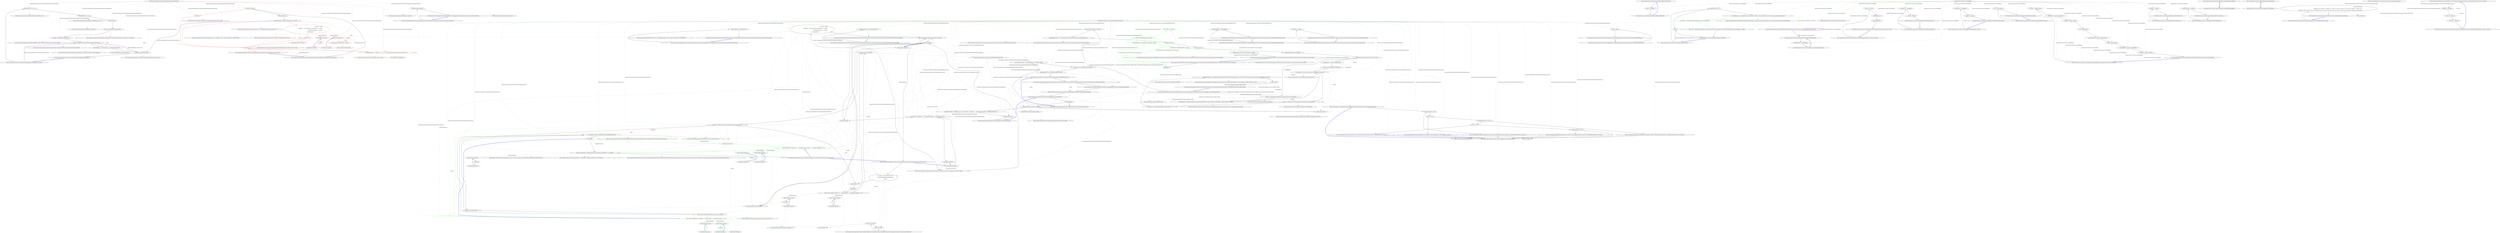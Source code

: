 digraph  {
n50 [label="QuantConnect.Algorithm.CSharp.BasicTemplateOptionTradesAlgorithm", span=""];
n51 [label=chain, span=""];
n0 [label="Entry QuantConnect.Algorithm.CSharp.BasicTemplateOptionTradesAlgorithm.Initialize()", span="35-35", cluster="QuantConnect.Algorithm.CSharp.BasicTemplateOptionTradesAlgorithm.Initialize()"];
n1 [label="SetStartDate(2015, 12, 24)", span="37-37", cluster="QuantConnect.Algorithm.CSharp.BasicTemplateOptionTradesAlgorithm.Initialize()"];
n2 [label="SetEndDate(2015, 12, 24)", span="38-38", cluster="QuantConnect.Algorithm.CSharp.BasicTemplateOptionTradesAlgorithm.Initialize()"];
n10 [label="Entry QuantConnect.Algorithm.QCAlgorithm.SetStartDate(int, int, int)", span="1070-1070", cluster="QuantConnect.Algorithm.QCAlgorithm.SetStartDate(int, int, int)"];
n3 [label="SetCash(10000)", span="39-39", cluster="QuantConnect.Algorithm.CSharp.BasicTemplateOptionTradesAlgorithm.Initialize()"];
n11 [label="Entry QuantConnect.Algorithm.QCAlgorithm.SetEndDate(int, int, int)", span="1095-1095", cluster="QuantConnect.Algorithm.QCAlgorithm.SetEndDate(int, int, int)"];
n4 [label="var equity = AddEquity(UnderlyingTicker)", span="41-41", cluster="QuantConnect.Algorithm.CSharp.BasicTemplateOptionTradesAlgorithm.Initialize()"];
n12 [label="Entry QuantConnect.Algorithm.QCAlgorithm.SetCash(int)", span="1019-1019", cluster="QuantConnect.Algorithm.QCAlgorithm.SetCash(int)"];
n5 [label="var option = AddOption(UnderlyingTicker)", span="42-42", cluster="QuantConnect.Algorithm.CSharp.BasicTemplateOptionTradesAlgorithm.Initialize()"];
n13 [label="Entry QuantConnect.Algorithm.QCAlgorithm.AddEquity(string, QuantConnect.Resolution, string, bool, decimal, bool)", span="1344-1344", cluster="QuantConnect.Algorithm.QCAlgorithm.AddEquity(string, QuantConnect.Resolution, string, bool, decimal, bool)"];
n6 [label="equity.SetDataNormalizationMode(DataNormalizationMode.Raw)", span="44-44", cluster="QuantConnect.Algorithm.CSharp.BasicTemplateOptionTradesAlgorithm.Initialize()"];
n8 [label="SetBenchmark(equity.Symbol)", span="50-50", cluster="QuantConnect.Algorithm.CSharp.BasicTemplateOptionTradesAlgorithm.Initialize()"];
n14 [label="Entry QuantConnect.Algorithm.QCAlgorithm.AddOption(string, QuantConnect.Resolution, string, bool, decimal)", span="1358-1358", cluster="QuantConnect.Algorithm.QCAlgorithm.AddOption(string, QuantConnect.Resolution, string, bool, decimal)"];
n7 [label="option.SetFilter(-2, +2, TimeSpan.Zero, TimeSpan.FromDays(10))", span="47-47", cluster="QuantConnect.Algorithm.CSharp.BasicTemplateOptionTradesAlgorithm.Initialize()"];
n15 [label="Entry QuantConnect.Securities.Equity.Equity.SetDataNormalizationMode(QuantConnect.DataNormalizationMode)", span="89-89", cluster="QuantConnect.Securities.Equity.Equity.SetDataNormalizationMode(QuantConnect.DataNormalizationMode)"];
n16 [label="Entry System.TimeSpan.FromDays(double)", span="0-0", cluster="System.TimeSpan.FromDays(double)"];
n17 [label="Entry QuantConnect.Securities.Option.Option.SetFilter(int, int, System.TimeSpan, System.TimeSpan)", span="313-313", cluster="QuantConnect.Securities.Option.Option.SetFilter(int, int, System.TimeSpan, System.TimeSpan)"];
n9 [label="Exit QuantConnect.Algorithm.CSharp.BasicTemplateOptionTradesAlgorithm.Initialize()", span="35-35", cluster="QuantConnect.Algorithm.CSharp.BasicTemplateOptionTradesAlgorithm.Initialize()"];
n18 [label="Entry QuantConnect.Algorithm.QCAlgorithm.SetBenchmark(QuantConnect.Symbol)", span="976-976", cluster="QuantConnect.Algorithm.QCAlgorithm.SetBenchmark(QuantConnect.Symbol)"];
n19 [label="Entry QuantConnect.Algorithm.CSharp.BasicTemplateOptionTradesAlgorithm.OnData(QuantConnect.Data.Slice)", span="57-57", cluster="QuantConnect.Algorithm.CSharp.BasicTemplateOptionTradesAlgorithm.OnData(QuantConnect.Data.Slice)"];
n20 [label="!Portfolio.Invested", span="59-59", cluster="QuantConnect.Algorithm.CSharp.BasicTemplateOptionTradesAlgorithm.OnData(QuantConnect.Data.Slice)"];
n22 [label="slice.OptionChains.TryGetValue(OptionSymbol, out chain)", span="62-62", cluster="QuantConnect.Algorithm.CSharp.BasicTemplateOptionTradesAlgorithm.OnData(QuantConnect.Data.Slice)"];
n27 [label="slice.Bars", span="81-81", cluster="QuantConnect.Algorithm.CSharp.BasicTemplateOptionTradesAlgorithm.OnData(QuantConnect.Data.Slice)", color=red, community=0];
n21 [label="OptionChain chain", span="61-61", cluster="QuantConnect.Algorithm.CSharp.BasicTemplateOptionTradesAlgorithm.OnData(QuantConnect.Data.Slice)"];
n26 [label="Liquidate()", span="78-78", cluster="QuantConnect.Algorithm.CSharp.BasicTemplateOptionTradesAlgorithm.OnData(QuantConnect.Data.Slice)", color=red, community=0];
n23 [label="var contract = chain\r\n                        .OrderBy(x => Math.Abs(chain.Underlying.Price - x.Strike))\r\n                        .ThenByDescending(x => x.Expiry)\r\n                        .FirstOrDefault()", span="65-68", cluster="QuantConnect.Algorithm.CSharp.BasicTemplateOptionTradesAlgorithm.OnData(QuantConnect.Data.Slice)", color=red, community=0];
n30 [label="Entry QuantConnect.Data.Market.DataDictionary<T>.TryGetValue(QuantConnect.Symbol, out T)", span="189-189", cluster="QuantConnect.Data.Market.DataDictionary<T>.TryGetValue(QuantConnect.Symbol, out T)"];
n39 [label="Math.Abs(chain.Underlying.Price - x.Strike)", span="66-66", cluster="lambda expression", color=red, community=0];
n24 [label="contract != null", span="70-70", cluster="QuantConnect.Algorithm.CSharp.BasicTemplateOptionTradesAlgorithm.OnData(QuantConnect.Data.Slice)", color=red, community=0];
n31 [label="Entry System.Collections.Generic.IEnumerable<TSource>.OrderBy<TSource, TKey>(System.Func<TSource, TKey>)", span="0-0", cluster="System.Collections.Generic.IEnumerable<TSource>.OrderBy<TSource, TKey>(System.Func<TSource, TKey>)"];
n32 [label="Entry System.Linq.IOrderedEnumerable<TSource>.ThenByDescending<TSource, TKey>(System.Func<TSource, TKey>)", span="0-0", cluster="System.Linq.IOrderedEnumerable<TSource>.ThenByDescending<TSource, TKey>(System.Func<TSource, TKey>)"];
n33 [label="Entry System.Collections.Generic.IEnumerable<TSource>.FirstOrDefault<TSource>()", span="0-0", cluster="System.Collections.Generic.IEnumerable<TSource>.FirstOrDefault<TSource>()"];
n38 [label="Entry lambda expression", span="66-66", cluster="lambda expression"];
n42 [label="Entry lambda expression", span="67-67", cluster="lambda expression"];
n25 [label="MarketOrder(contract.Symbol, 1)", span="72-72", cluster="QuantConnect.Algorithm.CSharp.BasicTemplateOptionTradesAlgorithm.OnData(QuantConnect.Data.Slice)", color=red, community=0];
n35 [label="Entry QuantConnect.Algorithm.QCAlgorithm.Liquidate(QuantConnect.Symbol, string)", span="760-760", cluster="QuantConnect.Algorithm.QCAlgorithm.Liquidate(QuantConnect.Symbol, string)"];
n34 [label="Entry QuantConnect.Algorithm.QCAlgorithm.MarketOrder(QuantConnect.Symbol, int, bool, string)", span="171-171", cluster="QuantConnect.Algorithm.QCAlgorithm.MarketOrder(QuantConnect.Symbol, int, bool, string)"];
n28 [label="Console.WriteLine(''---> OnData: {0}, {1}, {2}'', Time, kpv.Key.Value, kpv.Value.Close.ToString(''0.00''))", span="83-83", cluster="QuantConnect.Algorithm.CSharp.BasicTemplateOptionTradesAlgorithm.OnData(QuantConnect.Data.Slice)", color=red, community=0];
n29 [label="Exit QuantConnect.Algorithm.CSharp.BasicTemplateOptionTradesAlgorithm.OnData(QuantConnect.Data.Slice)", span="57-57", cluster="QuantConnect.Algorithm.CSharp.BasicTemplateOptionTradesAlgorithm.OnData(QuantConnect.Data.Slice)"];
n36 [label="Entry decimal.ToString(string)", span="0-0", cluster="decimal.ToString(string)"];
n37 [label="Entry System.Console.WriteLine(string, object, object, object)", span="0-0", cluster="System.Console.WriteLine(string, object, object, object)"];
n40 [label="Exit lambda expression", span="66-66", cluster="lambda expression"];
n41 [label="Entry System.Math.Abs(decimal)", span="0-0", cluster="System.Math.Abs(decimal)"];
n43 [label="x.Expiry", span="67-67", cluster="lambda expression", color=red, community=0];
n44 [label="Exit lambda expression", span="67-67", cluster="lambda expression"];
n45 [label="Entry QuantConnect.Algorithm.CSharp.BasicTemplateOptionTradesAlgorithm.OnOrderEvent(QuantConnect.Orders.OrderEvent)", span="92-92", cluster="QuantConnect.Algorithm.CSharp.BasicTemplateOptionTradesAlgorithm.OnOrderEvent(QuantConnect.Orders.OrderEvent)"];
n46 [label="Log(orderEvent.ToString())", span="94-94", cluster="QuantConnect.Algorithm.CSharp.BasicTemplateOptionTradesAlgorithm.OnOrderEvent(QuantConnect.Orders.OrderEvent)"];
n47 [label="Exit QuantConnect.Algorithm.CSharp.BasicTemplateOptionTradesAlgorithm.OnOrderEvent(QuantConnect.Orders.OrderEvent)", span="92-92", cluster="QuantConnect.Algorithm.CSharp.BasicTemplateOptionTradesAlgorithm.OnOrderEvent(QuantConnect.Orders.OrderEvent)"];
n48 [label="Entry QuantConnect.Orders.OrderEvent.ToString()", span="153-153", cluster="QuantConnect.Orders.OrderEvent.ToString()"];
n49 [label="Entry QuantConnect.Algorithm.QCAlgorithm.Log(string)", span="1636-1636", cluster="QuantConnect.Algorithm.QCAlgorithm.Log(string)"];
m0_0 [label="Entry QuantConnect.Algorithm.Framework.QCAlgorithmFramework.QCAlgorithmFramework()", span="77-77", cluster="QuantConnect.Algorithm.Framework.QCAlgorithmFramework.QCAlgorithmFramework()", file="QCAlgorithmFramework.cs"];
m0_1 [label="_securityValuesProvider = new AlgorithmSecurityValuesProvider(this)", span="79-79", cluster="QuantConnect.Algorithm.Framework.QCAlgorithmFramework.QCAlgorithmFramework()", file="QCAlgorithmFramework.cs"];
m0_2 [label="Execution = new ImmediateExecutionModel()", span="82-82", cluster="QuantConnect.Algorithm.Framework.QCAlgorithmFramework.QCAlgorithmFramework()", file="QCAlgorithmFramework.cs"];
m0_3 [label="RiskManagement = new NullRiskManagementModel()", span="83-83", cluster="QuantConnect.Algorithm.Framework.QCAlgorithmFramework.QCAlgorithmFramework()", file="QCAlgorithmFramework.cs"];
m0_4 [label="Exit QuantConnect.Algorithm.Framework.QCAlgorithmFramework.QCAlgorithmFramework()", span="77-77", cluster="QuantConnect.Algorithm.Framework.QCAlgorithmFramework.QCAlgorithmFramework()", file="QCAlgorithmFramework.cs"];
m0_5 [label="Entry QuantConnect.Algorithm.Framework.Alphas.Analysis.Providers.AlgorithmSecurityValuesProvider.AlgorithmSecurityValuesProvider(QuantConnect.Interfaces.IAlgorithm)", span="33-33", cluster="QuantConnect.Algorithm.Framework.Alphas.Analysis.Providers.AlgorithmSecurityValuesProvider.AlgorithmSecurityValuesProvider(QuantConnect.Interfaces.IAlgorithm)", file="QCAlgorithmFramework.cs"];
m0_6 [label="Entry QuantConnect.Algorithm.Framework.Execution.ImmediateExecutionModel.ImmediateExecutionModel()", span="26-26", cluster="QuantConnect.Algorithm.Framework.Execution.ImmediateExecutionModel.ImmediateExecutionModel()", file="QCAlgorithmFramework.cs"];
m0_8 [label="Entry QuantConnect.Algorithm.Framework.QCAlgorithmFramework.PostInitialize()", span="90-90", cluster="QuantConnect.Algorithm.Framework.QCAlgorithmFramework.PostInitialize()", file="QCAlgorithmFramework.cs"];
m0_7 [label="Entry QuantConnect.Algorithm.Framework.Risk.NullRiskManagementModel.NullRiskManagementModel()", span="10-10", cluster="QuantConnect.Algorithm.Framework.Risk.NullRiskManagementModel.NullRiskManagementModel()", file="QCAlgorithmFramework.cs"];
m0_9 [label="CheckModels()", span="92-92", cluster="QuantConnect.Algorithm.Framework.QCAlgorithmFramework.PostInitialize()", file="QCAlgorithmFramework.cs"];
m0_41 [label="riskTargetOverrides.Any()", span="140-140", cluster="QuantConnect.Algorithm.Framework.QCAlgorithmFramework.OnFrameworkData(QuantConnect.Data.Slice)", file="QCAlgorithmFramework.cs", color=green, community=0];
m0_129 [label="Entry QuantConnect.Time.GetEndTimeForTradeBars(QuantConnect.Securities.SecurityExchangeHours, System.DateTime, System.TimeSpan, int, bool)", span="469-469", cluster="QuantConnect.Time.GetEndTimeForTradeBars(QuantConnect.Securities.SecurityExchangeHours, System.DateTime, System.TimeSpan, int, bool)", file="QCAlgorithmFramework.cs"];
m0_14 [label="Exit QuantConnect.Algorithm.Framework.QCAlgorithmFramework.PostInitialize()", span="90-90", cluster="QuantConnect.Algorithm.Framework.QCAlgorithmFramework.PostInitialize()", file="QCAlgorithmFramework.cs"];
m0_15 [label="Entry QuantConnect.Securities.Equity.Equity.SetDataNormalizationMode(QuantConnect.DataNormalizationMode)", span="89-89", cluster="QuantConnect.Securities.Equity.Equity.SetDataNormalizationMode(QuantConnect.DataNormalizationMode)", file="QCAlgorithmFramework.cs"];
m0_131 [label="UniverseSelection == null", span="242-242", cluster="QuantConnect.Algorithm.Framework.QCAlgorithmFramework.CheckModels()", file="QCAlgorithmFramework.cs"];
m0_132 [label="throw new Exception($''Framework algorithms must specify a portfolio selection model using the '{nameof(UniverseSelection)}' property.'');", span="244-244", cluster="QuantConnect.Algorithm.Framework.QCAlgorithmFramework.CheckModels()", file="QCAlgorithmFramework.cs"];
m0_133 [label="Alpha == null", span="246-246", cluster="QuantConnect.Algorithm.Framework.QCAlgorithmFramework.CheckModels()", file="QCAlgorithmFramework.cs"];
m0_134 [label="throw new Exception($''Framework algorithms must specify a alpha model using the '{nameof(Alpha)}' property.'');", span="248-248", cluster="QuantConnect.Algorithm.Framework.QCAlgorithmFramework.CheckModels()", file="QCAlgorithmFramework.cs"];
m0_135 [label="PortfolioConstruction == null", span="250-250", cluster="QuantConnect.Algorithm.Framework.QCAlgorithmFramework.CheckModels()", file="QCAlgorithmFramework.cs"];
m0_136 [label="throw new Exception($''Framework algorithms must specify a portfolio construction model using the '{nameof(PortfolioConstruction)}' property'');", span="252-252", cluster="QuantConnect.Algorithm.Framework.QCAlgorithmFramework.CheckModels()", file="QCAlgorithmFramework.cs"];
m0_137 [label="Execution == null", span="254-254", cluster="QuantConnect.Algorithm.Framework.QCAlgorithmFramework.CheckModels()", file="QCAlgorithmFramework.cs"];
m0_138 [label="throw new Exception($''Framework algorithms must specify an execution model using the '{nameof(Execution)}' property.'');", span="256-256", cluster="QuantConnect.Algorithm.Framework.QCAlgorithmFramework.CheckModels()", file="QCAlgorithmFramework.cs"];
m0_139 [label="RiskManagement == null", span="258-258", cluster="QuantConnect.Algorithm.Framework.QCAlgorithmFramework.CheckModels()", file="QCAlgorithmFramework.cs"];
m0_140 [label="throw new Exception($''Framework algorithms must specify an risk management model using the '{nameof(RiskManagement)}' property.'');", span="260-260", cluster="QuantConnect.Algorithm.Framework.QCAlgorithmFramework.CheckModels()", file="QCAlgorithmFramework.cs"];
m0_141 [label="Exit QuantConnect.Algorithm.Framework.QCAlgorithmFramework.CheckModels()", span="240-240", cluster="QuantConnect.Algorithm.Framework.QCAlgorithmFramework.CheckModels()", file="QCAlgorithmFramework.cs"];
m0_92 [label="Entry QuantConnect.Algorithm.Framework.QCAlgorithmFramework.SetAlpha(QuantConnect.Algorithm.Framework.Alphas.IAlphaModel)", span="180-180", cluster="QuantConnect.Algorithm.Framework.QCAlgorithmFramework.SetAlpha(QuantConnect.Algorithm.Framework.Alphas.IAlphaModel)", file="QCAlgorithmFramework.cs"];
m0_93 [label="Alpha = alpha", span="182-182", cluster="QuantConnect.Algorithm.Framework.QCAlgorithmFramework.SetAlpha(QuantConnect.Algorithm.Framework.Alphas.IAlphaModel)", file="QCAlgorithmFramework.cs"];
m0_94 [label="Exit QuantConnect.Algorithm.Framework.QCAlgorithmFramework.SetAlpha(QuantConnect.Algorithm.Framework.Alphas.IAlphaModel)", span="180-180", cluster="QuantConnect.Algorithm.Framework.QCAlgorithmFramework.SetAlpha(QuantConnect.Algorithm.Framework.Alphas.IAlphaModel)", file="QCAlgorithmFramework.cs"];
m0_51 [label=chain, span="", cluster="Unk.CreateTargets", file="QCAlgorithmFramework.cs"];
m0_23 [label="var contract = chain\r\n                        .OrderBy(x => Math.Abs(chain.Underlying.Price - x.Strike))\r\n                        .ThenByDescending(x => x.Expiry)\r\n                        .FirstOrDefault()", span="65-68", cluster="QuantConnect.Algorithm.CSharp.BasicTemplateOptionTradesAlgorithm.OnData(QuantConnect.Data.Slice)", file="QCAlgorithmFramework.cs"];
m0_34 [label="OnInsightsGenerated(insights)", span="122-122", cluster="QuantConnect.Algorithm.Framework.QCAlgorithmFramework.OnFrameworkData(QuantConnect.Data.Slice)", file="QCAlgorithmFramework.cs"];
m0_45 [label="Entry QuantConnect.Algorithm.Framework.Alphas.IAlphaModel.Update(QuantConnect.Algorithm.Framework.QCAlgorithmFramework, QuantConnect.Data.Slice)", span="32-32", cluster="QuantConnect.Algorithm.Framework.Alphas.IAlphaModel.Update(QuantConnect.Algorithm.Framework.QCAlgorithmFramework, QuantConnect.Data.Slice)", file="QCAlgorithmFramework.cs"];
m0_46 [label="Entry Unk.Select", span="", cluster="Unk.Select", file="QCAlgorithmFramework.cs"];
m0_47 [label="Entry Unk.ToList", span="", cluster="Unk.ToList", file="QCAlgorithmFramework.cs"];
m0_128 [label="Entry QuantConnect.Time.Max(System.TimeSpan, System.TimeSpan)", span="195-195", cluster="QuantConnect.Time.Max(System.TimeSpan, System.TimeSpan)", file="QCAlgorithmFramework.cs"];
m0_19 [label="Entry lambda expression", span="99-99", cluster="lambda expression", file="QCAlgorithmFramework.cs"];
m0_20 [label="Log($''{Time}: {string.Join('' | '', data.Insights.OrderBy(i => i.Symbol.ToString()))}'')", span="99-99", cluster="lambda expression", file="QCAlgorithmFramework.cs"];
m0_22 [label="Entry System.Collections.Generic.IEnumerable<TSource>.OrderBy<TSource, TKey>(System.Func<TSource, TKey>)", span="0-0", cluster="System.Collections.Generic.IEnumerable<TSource>.OrderBy<TSource, TKey>(System.Func<TSource, TKey>)", file="QCAlgorithmFramework.cs"];
m0_27 [label="Exit lambda expression", span="99-99", cluster="lambda expression", file="QCAlgorithmFramework.cs"];
m0_21 [label="Exit lambda expression", span="99-99", cluster="lambda expression", file="QCAlgorithmFramework.cs"];
m0_26 [label="i.Symbol.ToString()", span="99-99", cluster="lambda expression", file="QCAlgorithmFramework.cs"];
m0_24 [label="Entry QuantConnect.Algorithm.QCAlgorithm.Log(string)", span="1712-1712", cluster="QuantConnect.Algorithm.QCAlgorithm.Log(string)", file="QCAlgorithmFramework.cs"];
m0_25 [label="Entry lambda expression", span="99-99", cluster="lambda expression", file="QCAlgorithmFramework.cs"];
m0_28 [label="Entry QuantConnect.Symbol.ToString()", span="375-375", cluster="QuantConnect.Symbol.ToString()", file="QCAlgorithmFramework.cs"];
m0_29 [label="Entry QuantConnect.Algorithm.Framework.QCAlgorithmFramework.OnFrameworkData(QuantConnect.Data.Slice)", span="108-108", cluster="QuantConnect.Algorithm.Framework.QCAlgorithmFramework.OnFrameworkData(QuantConnect.Data.Slice)", file="QCAlgorithmFramework.cs"];
m0_143 [label="Entry Unk.nameof", span="", cluster="Unk.nameof", file="QCAlgorithmFramework.cs"];
m0_125 [label="Entry System.TimeSpan.ToHigherResolutionEquivalent(bool)", span="752-752", cluster="System.TimeSpan.ToHigherResolutionEquivalent(bool)", file="QCAlgorithmFramework.cs"];
m0_61 [label="Entry lambda expression", span="120-120", cluster="lambda expression", file="QCAlgorithmFramework.cs"];
m0_39 [label="var riskTargetOverrides = RiskManagement.ManageRisk(this).ToList()", span="136-136", cluster="QuantConnect.Algorithm.Framework.QCAlgorithmFramework.OnFrameworkData(QuantConnect.Data.Slice)", file="QCAlgorithmFramework.cs"];
m0_38 [label="Log($''{Time}: PORTFOLIO: {string.Join('' | '', targets.Select(t => t.ToString()).OrderBy(t => t))}'')", span="132-132", cluster="QuantConnect.Algorithm.Framework.QCAlgorithmFramework.OnFrameworkData(QuantConnect.Data.Slice)", file="QCAlgorithmFramework.cs", color=green, community=0];
m0_42 [label="Log($''{Time}: RISK: {string.Join('' | '', riskTargetOverrides.Select(t => t.ToString()).OrderBy(t => t))}'')", span="142-142", cluster="QuantConnect.Algorithm.Framework.QCAlgorithmFramework.OnFrameworkData(QuantConnect.Data.Slice)", file="QCAlgorithmFramework.cs", color=green, community=0];
m0_40 [label=DebugMode, span="138-138", cluster="QuantConnect.Algorithm.Framework.QCAlgorithmFramework.OnFrameworkData(QuantConnect.Data.Slice)", file="QCAlgorithmFramework.cs"];
m0_43 [label="Execution.Execute(this, riskTargetOverrides.Concat(targets).DistinctBy(pt => pt.Symbol))", span="147-147", cluster="QuantConnect.Algorithm.Framework.QCAlgorithmFramework.OnFrameworkData(QuantConnect.Data.Slice)", file="QCAlgorithmFramework.cs"];
m0_44 [label="Exit QuantConnect.Algorithm.Framework.QCAlgorithmFramework.OnFrameworkData(QuantConnect.Data.Slice)", span="108-108", cluster="QuantConnect.Algorithm.Framework.QCAlgorithmFramework.OnFrameworkData(QuantConnect.Data.Slice)", file="QCAlgorithmFramework.cs"];
m0_64 [label="Entry lambda expression", span="132-132", cluster="lambda expression", file="QCAlgorithmFramework.cs"];
m0_68 [label="Entry lambda expression", span="132-132", cluster="lambda expression", file="QCAlgorithmFramework.cs"];
m0_71 [label="Entry lambda expression", span="142-142", cluster="lambda expression", file="QCAlgorithmFramework.cs"];
m0_74 [label="Entry lambda expression", span="142-142", cluster="lambda expression", file="QCAlgorithmFramework.cs"];
m0_65 [label="t.ToString()", span="132-132", cluster="lambda expression", color=green, community=0, file="QCAlgorithmFramework.cs"];
m0_66 [label="Exit lambda expression", span="132-132", cluster="lambda expression", file="QCAlgorithmFramework.cs"];
m0_69 [label=t, span="132-132", cluster="lambda expression", color=green, community=0, file="QCAlgorithmFramework.cs"];
m0_70 [label="Exit lambda expression", span="132-132", cluster="lambda expression", file="QCAlgorithmFramework.cs"];
m0_72 [label="t.ToString()", span="142-142", cluster="lambda expression", color=green, community=0, file="QCAlgorithmFramework.cs"];
m0_73 [label="Exit lambda expression", span="142-142", cluster="lambda expression", file="QCAlgorithmFramework.cs"];
m0_75 [label=t, span="142-142", cluster="lambda expression", color=green, community=0, file="QCAlgorithmFramework.cs"];
m0_76 [label="Exit lambda expression", span="142-142", cluster="lambda expression", file="QCAlgorithmFramework.cs"];
m0_77 [label="Entry lambda expression", span="147-147", cluster="lambda expression", file="QCAlgorithmFramework.cs"];
m0_58 [label="Entry lambda expression", span="120-120", cluster="lambda expression", file="QCAlgorithmFramework.cs"];
m0_79 [label="Exit lambda expression", span="147-147", cluster="lambda expression", file="QCAlgorithmFramework.cs"];
m0_78 [label="pt.Symbol", span="147-147", cluster="lambda expression", file="QCAlgorithmFramework.cs"];
m0_60 [label="Exit lambda expression", span="120-120", cluster="lambda expression", file="QCAlgorithmFramework.cs"];
m0_59 [label="i.ToString()", span="120-120", cluster="lambda expression", file="QCAlgorithmFramework.cs"];
m0_62 [label=i, span="120-120", cluster="lambda expression", file="QCAlgorithmFramework.cs"];
m0_63 [label="Exit lambda expression", span="120-120", cluster="lambda expression", file="QCAlgorithmFramework.cs"];
m0_89 [label="Entry QuantConnect.Algorithm.Framework.QCAlgorithmFramework.SetPortfolioSelection(QuantConnect.Algorithm.Framework.Selection.IUniverseSelectionModel)", span="171-171", cluster="QuantConnect.Algorithm.Framework.QCAlgorithmFramework.SetPortfolioSelection(QuantConnect.Algorithm.Framework.Selection.IUniverseSelectionModel)", file="QCAlgorithmFramework.cs"];
m0_90 [label="UniverseSelection = universeSelection", span="173-173", cluster="QuantConnect.Algorithm.Framework.QCAlgorithmFramework.SetPortfolioSelection(QuantConnect.Algorithm.Framework.Selection.IUniverseSelectionModel)", file="QCAlgorithmFramework.cs"];
m0_91 [label="Exit QuantConnect.Algorithm.Framework.QCAlgorithmFramework.SetPortfolioSelection(QuantConnect.Algorithm.Framework.Selection.IUniverseSelectionModel)", span="171-171", cluster="QuantConnect.Algorithm.Framework.QCAlgorithmFramework.SetPortfolioSelection(QuantConnect.Algorithm.Framework.Selection.IUniverseSelectionModel)", file="QCAlgorithmFramework.cs"];
m0_55 [label="Entry System.Collections.Generic.IEnumerable<TSource>.Concat<TSource>(System.Collections.Generic.IEnumerable<TSource>)", span="0-0", cluster="System.Collections.Generic.IEnumerable<TSource>.Concat<TSource>(System.Collections.Generic.IEnumerable<TSource>)", file="QCAlgorithmFramework.cs"];
m0_142 [label="Entry System.Exception.Exception(string)", span="0-0", cluster="System.Exception.Exception(string)", file="QCAlgorithmFramework.cs"];
m0_67 [label="Entry object.ToString()", span="0-0", cluster="object.ToString()", file="QCAlgorithmFramework.cs"];
m0_13 [label="base.PostInitialize()", span="101-101", cluster="QuantConnect.Algorithm.Framework.QCAlgorithmFramework.PostInitialize()", file="QCAlgorithmFramework.cs"];
m0_88 [label="Entry QuantConnect.Algorithm.Framework.INotifiedSecurityChanges.OnSecuritiesChanged(QuantConnect.Algorithm.Framework.QCAlgorithmFramework, QuantConnect.Data.UniverseSelection.SecurityChanges)", span="29-29", cluster="QuantConnect.Algorithm.Framework.INotifiedSecurityChanges.OnSecuritiesChanged(QuantConnect.Algorithm.Framework.QCAlgorithmFramework, QuantConnect.Data.UniverseSelection.SecurityChanges)", file="QCAlgorithmFramework.cs"];
m0_95 [label="Entry QuantConnect.Algorithm.Framework.QCAlgorithmFramework.SetPortfolioConstruction(QuantConnect.Algorithm.Framework.Portfolio.IPortfolioConstructionModel)", span="189-189", cluster="QuantConnect.Algorithm.Framework.QCAlgorithmFramework.SetPortfolioConstruction(QuantConnect.Algorithm.Framework.Portfolio.IPortfolioConstructionModel)", file="QCAlgorithmFramework.cs"];
m0_96 [label="PortfolioConstruction = portfolioConstruction", span="191-191", cluster="QuantConnect.Algorithm.Framework.QCAlgorithmFramework.SetPortfolioConstruction(QuantConnect.Algorithm.Framework.Portfolio.IPortfolioConstructionModel)", file="QCAlgorithmFramework.cs"];
m0_97 [label="Exit QuantConnect.Algorithm.Framework.QCAlgorithmFramework.SetPortfolioConstruction(QuantConnect.Algorithm.Framework.Portfolio.IPortfolioConstructionModel)", span="189-189", cluster="QuantConnect.Algorithm.Framework.QCAlgorithmFramework.SetPortfolioConstruction(QuantConnect.Algorithm.Framework.Portfolio.IPortfolioConstructionModel)", file="QCAlgorithmFramework.cs"];
m0_16 [label="Entry System.TimeSpan.FromDays(double)", span="0-0", cluster="System.TimeSpan.FromDays(double)", file="QCAlgorithmFramework.cs"];
m0_48 [label="Entry QuantConnect.Orders.OrderEvent.ToString()", span="153-153", cluster="QuantConnect.Orders.OrderEvent.ToString()", file="QCAlgorithmFramework.cs"];
m0_104 [label="Entry QuantConnect.Algorithm.Framework.QCAlgorithmFramework.SetGeneratedAndClosedTimes(QuantConnect.Algorithm.Framework.Alphas.Insight)", span="212-212", cluster="QuantConnect.Algorithm.Framework.QCAlgorithmFramework.SetGeneratedAndClosedTimes(QuantConnect.Algorithm.Framework.Alphas.Insight)", file="QCAlgorithmFramework.cs"];
m0_105 [label="insight.GeneratedTimeUtc = UtcTime", span="214-214", cluster="QuantConnect.Algorithm.Framework.QCAlgorithmFramework.SetGeneratedAndClosedTimes(QuantConnect.Algorithm.Framework.Alphas.Insight)", file="QCAlgorithmFramework.cs"];
m0_106 [label="insight.ReferenceValue = _securityValuesProvider.GetValues(insight.Symbol).Get(insight.Type)", span="215-215", cluster="QuantConnect.Algorithm.Framework.QCAlgorithmFramework.SetGeneratedAndClosedTimes(QuantConnect.Algorithm.Framework.Alphas.Insight)", file="QCAlgorithmFramework.cs"];
m0_110 [label="Securities.TryGetValue(insight.Symbol, out security)", span="220-220", cluster="QuantConnect.Algorithm.Framework.QCAlgorithmFramework.SetGeneratedAndClosedTimes(QuantConnect.Algorithm.Framework.Alphas.Insight)", file="QCAlgorithmFramework.cs"];
m0_114 [label="exchangeHours = MarketHoursDatabase.GetExchangeHours(insight.Symbol.ID.Market, insight.Symbol, insight.Symbol.SecurityType)", span="228-228", cluster="QuantConnect.Algorithm.Framework.QCAlgorithmFramework.SetGeneratedAndClosedTimes(QuantConnect.Algorithm.Framework.Alphas.Insight)", file="QCAlgorithmFramework.cs"];
m0_115 [label="var localStart = UtcTime.ConvertFromUtc(exchangeHours.TimeZone)", span="231-231", cluster="QuantConnect.Algorithm.Framework.QCAlgorithmFramework.SetGeneratedAndClosedTimes(QuantConnect.Algorithm.Framework.Alphas.Insight)", file="QCAlgorithmFramework.cs"];
m0_107 [label="TimeSpan barSize", span="217-217", cluster="QuantConnect.Algorithm.Framework.QCAlgorithmFramework.SetGeneratedAndClosedTimes(QuantConnect.Algorithm.Framework.Alphas.Insight)", file="QCAlgorithmFramework.cs"];
m0_109 [label="SecurityExchangeHours exchangeHours", span="219-219", cluster="QuantConnect.Algorithm.Framework.QCAlgorithmFramework.SetGeneratedAndClosedTimes(QuantConnect.Algorithm.Framework.Alphas.Insight)", file="QCAlgorithmFramework.cs"];
m0_111 [label="exchangeHours = security.Exchange.Hours", span="222-222", cluster="QuantConnect.Algorithm.Framework.QCAlgorithmFramework.SetGeneratedAndClosedTimes(QuantConnect.Algorithm.Framework.Alphas.Insight)", file="QCAlgorithmFramework.cs"];
m0_113 [label="barSize = insight.Period.ToHigherResolutionEquivalent(false).ToTimeSpan()", span="227-227", cluster="QuantConnect.Algorithm.Framework.QCAlgorithmFramework.SetGeneratedAndClosedTimes(QuantConnect.Algorithm.Framework.Alphas.Insight)", file="QCAlgorithmFramework.cs"];
m0_112 [label="barSize = security.Resolution.ToTimeSpan()", span="223-223", cluster="QuantConnect.Algorithm.Framework.QCAlgorithmFramework.SetGeneratedAndClosedTimes(QuantConnect.Algorithm.Framework.Alphas.Insight)", file="QCAlgorithmFramework.cs"];
m0_118 [label="insight.CloseTimeUtc = QuantConnect.Time.GetEndTimeForTradeBars(exchangeHours, localStart, barSize, barCount, false).ConvertToUtc(exchangeHours.TimeZone)", span="235-235", cluster="QuantConnect.Algorithm.Framework.QCAlgorithmFramework.SetGeneratedAndClosedTimes(QuantConnect.Algorithm.Framework.Alphas.Insight)", file="QCAlgorithmFramework.cs"];
m0_116 [label="barSize = QuantConnect.Time.Max(barSize, QuantConnect.Time.OneMinute)", span="232-232", cluster="QuantConnect.Algorithm.Framework.QCAlgorithmFramework.SetGeneratedAndClosedTimes(QuantConnect.Algorithm.Framework.Alphas.Insight)", file="QCAlgorithmFramework.cs"];
m0_117 [label="var barCount = (int) (insight.Period.Ticks / barSize.Ticks)", span="233-233", cluster="QuantConnect.Algorithm.Framework.QCAlgorithmFramework.SetGeneratedAndClosedTimes(QuantConnect.Algorithm.Framework.Alphas.Insight)", file="QCAlgorithmFramework.cs"];
m0_119 [label="return insight;", span="237-237", cluster="QuantConnect.Algorithm.Framework.QCAlgorithmFramework.SetGeneratedAndClosedTimes(QuantConnect.Algorithm.Framework.Alphas.Insight)", file="QCAlgorithmFramework.cs"];
m0_108 [label="Security security", span="218-218", cluster="QuantConnect.Algorithm.Framework.QCAlgorithmFramework.SetGeneratedAndClosedTimes(QuantConnect.Algorithm.Framework.Alphas.Insight)", file="QCAlgorithmFramework.cs"];
m0_120 [label="Exit QuantConnect.Algorithm.Framework.QCAlgorithmFramework.SetGeneratedAndClosedTimes(QuantConnect.Algorithm.Framework.Alphas.Insight)", span="212-212", cluster="QuantConnect.Algorithm.Framework.QCAlgorithmFramework.SetGeneratedAndClosedTimes(QuantConnect.Algorithm.Framework.Alphas.Insight)", file="QCAlgorithmFramework.cs"];
m0_10 [label="UniverseSelection.CreateUniverses(this)", span="94-94", cluster="QuantConnect.Algorithm.Framework.QCAlgorithmFramework.PostInitialize()", file="QCAlgorithmFramework.cs"];
m0_56 [label="Entry System.Collections.Generic.IEnumerable<T>.DistinctBy<T, TPropery>(System.Func<T, TPropery>)", span="264-264", cluster="System.Collections.Generic.IEnumerable<T>.DistinctBy<T, TPropery>(System.Func<T, TPropery>)", file="QCAlgorithmFramework.cs"];
m0_18 [label="Entry QuantConnect.Algorithm.QCAlgorithm.SetBenchmark(QuantConnect.Symbol)", span="976-976", cluster="QuantConnect.Algorithm.QCAlgorithm.SetBenchmark(QuantConnect.Symbol)", file="QCAlgorithmFramework.cs"];
m0_33 [label="Log($''{Time}: ALPHA: {string.Join('' | '', insights.Select(i => i.ToString()).OrderBy(i => i))}'')", span="120-120", cluster="QuantConnect.Algorithm.Framework.QCAlgorithmFramework.OnFrameworkData(QuantConnect.Data.Slice)", file="QCAlgorithmFramework.cs"];
m0_80 [label="Entry QuantConnect.Algorithm.Framework.QCAlgorithmFramework.OnFrameworkSecuritiesChanged(QuantConnect.Data.UniverseSelection.SecurityChanges)", span="154-154", cluster="QuantConnect.Algorithm.Framework.QCAlgorithmFramework.OnFrameworkSecuritiesChanged(QuantConnect.Data.UniverseSelection.SecurityChanges)", file="QCAlgorithmFramework.cs"];
m0_82 [label="Log($''{Time}: {changes}'')", span="158-158", cluster="QuantConnect.Algorithm.Framework.QCAlgorithmFramework.OnFrameworkSecuritiesChanged(QuantConnect.Data.UniverseSelection.SecurityChanges)", color=green, community=0, file="QCAlgorithmFramework.cs"];
m0_81 [label=DebugMode, span="156-156", cluster="QuantConnect.Algorithm.Framework.QCAlgorithmFramework.OnFrameworkSecuritiesChanged(QuantConnect.Data.UniverseSelection.SecurityChanges)", file="QCAlgorithmFramework.cs"];
m0_83 [label="Alpha.OnSecuritiesChanged(this, changes)", span="161-161", cluster="QuantConnect.Algorithm.Framework.QCAlgorithmFramework.OnFrameworkSecuritiesChanged(QuantConnect.Data.UniverseSelection.SecurityChanges)", color=green, community=0, file="QCAlgorithmFramework.cs"];
m0_84 [label="PortfolioConstruction.OnSecuritiesChanged(this, changes)", span="162-162", cluster="QuantConnect.Algorithm.Framework.QCAlgorithmFramework.OnFrameworkSecuritiesChanged(QuantConnect.Data.UniverseSelection.SecurityChanges)", color=green, community=0, file="QCAlgorithmFramework.cs"];
m0_85 [label="Execution.OnSecuritiesChanged(this, changes)", span="163-163", cluster="QuantConnect.Algorithm.Framework.QCAlgorithmFramework.OnFrameworkSecuritiesChanged(QuantConnect.Data.UniverseSelection.SecurityChanges)", color=green, community=0, file="QCAlgorithmFramework.cs"];
m0_86 [label="RiskManagement.OnSecuritiesChanged(this, changes)", span="164-164", cluster="QuantConnect.Algorithm.Framework.QCAlgorithmFramework.OnFrameworkSecuritiesChanged(QuantConnect.Data.UniverseSelection.SecurityChanges)", file="QCAlgorithmFramework.cs"];
m0_87 [label="Exit QuantConnect.Algorithm.Framework.QCAlgorithmFramework.OnFrameworkSecuritiesChanged(QuantConnect.Data.UniverseSelection.SecurityChanges)", span="154-154", cluster="QuantConnect.Algorithm.Framework.QCAlgorithmFramework.OnFrameworkSecuritiesChanged(QuantConnect.Data.UniverseSelection.SecurityChanges)", file="QCAlgorithmFramework.cs"];
m0_121 [label="Entry QuantConnect.Algorithm.Framework.Alphas.Analysis.ISecurityValuesProvider.GetValues(QuantConnect.Symbol)", span="31-31", cluster="QuantConnect.Algorithm.Framework.Alphas.Analysis.ISecurityValuesProvider.GetValues(QuantConnect.Symbol)", file="QCAlgorithmFramework.cs"];
m0_54 [label="Entry QuantConnect.Algorithm.Framework.Risk.IRiskManagementModel.ManageRisk(QuantConnect.Algorithm.Framework.QCAlgorithmFramework)", span="29-29", cluster="QuantConnect.Algorithm.Framework.Risk.IRiskManagementModel.ManageRisk(QuantConnect.Algorithm.Framework.QCAlgorithmFramework)", file="QCAlgorithmFramework.cs"];
m0_57 [label="Entry QuantConnect.Algorithm.Framework.Execution.IExecutionModel.Execute(QuantConnect.Algorithm.Framework.QCAlgorithmFramework, System.Collections.Generic.IEnumerable<QuantConnect.Algorithm.Framework.Portfolio.IPortfolioTarget>)", span="32-32", cluster="QuantConnect.Algorithm.Framework.Execution.IExecutionModel.Execute(QuantConnect.Algorithm.Framework.QCAlgorithmFramework, System.Collections.Generic.IEnumerable<QuantConnect.Algorithm.Framework.Portfolio.IPortfolioTarget>)", file="QCAlgorithmFramework.cs"];
m0_50 [label="QuantConnect.Algorithm.CSharp.BasicTemplateOptionTradesAlgorithm", span="", cluster="Unk.OnInsightsGenerated", file="QCAlgorithmFramework.cs"];
m0_49 [label="Entry Unk.Join", span="", cluster="Unk.Join", file="QCAlgorithmFramework.cs"];
m0_52 [label="Entry System.Collections.Generic.IEnumerable<TSource>.ToList<TSource>()", span="0-0", cluster="System.Collections.Generic.IEnumerable<TSource>.ToList<TSource>()", file="QCAlgorithmFramework.cs"];
m0_123 [label="Entry QuantConnect.Securities.SecurityManager.TryGetValue(QuantConnect.Symbol, out QuantConnect.Securities.Security)", span="193-193", cluster="QuantConnect.Securities.SecurityManager.TryGetValue(QuantConnect.Symbol, out QuantConnect.Securities.Security)", file="QCAlgorithmFramework.cs"];
m0_17 [label="Entry QuantConnect.Algorithm.QCAlgorithm.AddUniverse(QuantConnect.Data.UniverseSelection.Universe)", span="135-135", cluster="QuantConnect.Algorithm.QCAlgorithm.AddUniverse(QuantConnect.Data.UniverseSelection.Universe)", file="QCAlgorithmFramework.cs"];
m0_11 [label="AddUniverse(universe)", span="96-96", cluster="QuantConnect.Algorithm.Framework.QCAlgorithmFramework.PostInitialize()", file="QCAlgorithmFramework.cs"];
m0_30 [label="var insights = Alpha.Update(this, slice)\r\n                .Select(SetGeneratedAndClosedTimes)\r\n                .ToList()", span="111-113", cluster="QuantConnect.Algorithm.Framework.QCAlgorithmFramework.OnFrameworkData(QuantConnect.Data.Slice)", file="QCAlgorithmFramework.cs"];
m0_31 [label="insights.Count != 0", span="116-116", cluster="QuantConnect.Algorithm.Framework.QCAlgorithmFramework.OnFrameworkData(QuantConnect.Data.Slice)", file="QCAlgorithmFramework.cs"];
m0_35 [label="var targets = PortfolioConstruction.CreateTargets(this, insights).ToList()", span="126-126", cluster="QuantConnect.Algorithm.Framework.QCAlgorithmFramework.OnFrameworkData(QuantConnect.Data.Slice)", file="QCAlgorithmFramework.cs"];
m0_53 [label="Entry System.Collections.Generic.IEnumerable<TSource>.Any<TSource>()", span="0-0", cluster="System.Collections.Generic.IEnumerable<TSource>.Any<TSource>()", file="QCAlgorithmFramework.cs"];
m0_12 [label="InsightsGenerated += (algorithm, data) => Log($''{Time}: {string.Join('' | '', data.Insights.OrderBy(i => i.Symbol.ToString()))}'')", span="99-99", cluster="QuantConnect.Algorithm.Framework.QCAlgorithmFramework.PostInitialize()", file="QCAlgorithmFramework.cs"];
m0_130 [label="Entry System.DateTime.ConvertToUtc(DateTimeZone, bool)", span="618-618", cluster="System.DateTime.ConvertToUtc(DateTimeZone, bool)", file="QCAlgorithmFramework.cs"];
m0_37 [label="Entry System.Console.WriteLine(string, object, object, object)", span="0-0", cluster="System.Console.WriteLine(string, object, object, object)", file="QCAlgorithmFramework.cs"];
m0_32 [label=DebugMode, span="118-118", cluster="QuantConnect.Algorithm.Framework.QCAlgorithmFramework.OnFrameworkData(QuantConnect.Data.Slice)", file="QCAlgorithmFramework.cs"];
m0_36 [label="Entry decimal.ToString(string)", span="0-0", cluster="decimal.ToString(string)", file="QCAlgorithmFramework.cs"];
m0_122 [label="Entry QuantConnect.Algorithm.Framework.Alphas.Analysis.SecurityValues.Get(QuantConnect.Algorithm.Framework.Alphas.InsightType)", span="89-89", cluster="QuantConnect.Algorithm.Framework.Alphas.Analysis.SecurityValues.Get(QuantConnect.Algorithm.Framework.Alphas.InsightType)", file="QCAlgorithmFramework.cs"];
m0_101 [label="Entry QuantConnect.Algorithm.Framework.QCAlgorithmFramework.SetRiskManagement(QuantConnect.Algorithm.Framework.Risk.IRiskManagementModel)", span="207-207", cluster="QuantConnect.Algorithm.Framework.QCAlgorithmFramework.SetRiskManagement(QuantConnect.Algorithm.Framework.Risk.IRiskManagementModel)", file="QCAlgorithmFramework.cs"];
m0_102 [label="RiskManagement = riskManagement", span="209-209", cluster="QuantConnect.Algorithm.Framework.QCAlgorithmFramework.SetRiskManagement(QuantConnect.Algorithm.Framework.Risk.IRiskManagementModel)", file="QCAlgorithmFramework.cs"];
m0_103 [label="Exit QuantConnect.Algorithm.Framework.QCAlgorithmFramework.SetRiskManagement(QuantConnect.Algorithm.Framework.Risk.IRiskManagementModel)", span="207-207", cluster="QuantConnect.Algorithm.Framework.QCAlgorithmFramework.SetRiskManagement(QuantConnect.Algorithm.Framework.Risk.IRiskManagementModel)", file="QCAlgorithmFramework.cs"];
m0_126 [label="Entry QuantConnect.Securities.MarketHoursDatabase.GetExchangeHours(string, QuantConnect.Symbol, QuantConnect.SecurityType)", span="74-74", cluster="QuantConnect.Securities.MarketHoursDatabase.GetExchangeHours(string, QuantConnect.Symbol, QuantConnect.SecurityType)", file="QCAlgorithmFramework.cs"];
m0_98 [label="Entry QuantConnect.Algorithm.Framework.QCAlgorithmFramework.SetExecution(QuantConnect.Algorithm.Framework.Execution.IExecutionModel)", span="198-198", cluster="QuantConnect.Algorithm.Framework.QCAlgorithmFramework.SetExecution(QuantConnect.Algorithm.Framework.Execution.IExecutionModel)", file="QCAlgorithmFramework.cs"];
m0_99 [label="Execution = execution", span="200-200", cluster="QuantConnect.Algorithm.Framework.QCAlgorithmFramework.SetExecution(QuantConnect.Algorithm.Framework.Execution.IExecutionModel)", file="QCAlgorithmFramework.cs"];
m0_100 [label="Exit QuantConnect.Algorithm.Framework.QCAlgorithmFramework.SetExecution(QuantConnect.Algorithm.Framework.Execution.IExecutionModel)", span="198-198", cluster="QuantConnect.Algorithm.Framework.QCAlgorithmFramework.SetExecution(QuantConnect.Algorithm.Framework.Execution.IExecutionModel)", file="QCAlgorithmFramework.cs"];
m0_124 [label="Entry QuantConnect.Resolution.ToTimeSpan()", span="724-724", cluster="QuantConnect.Resolution.ToTimeSpan()", file="QCAlgorithmFramework.cs"];
m0_127 [label="Entry System.DateTime.ConvertFromUtc(DateTimeZone, bool)", span="606-606", cluster="System.DateTime.ConvertFromUtc(DateTimeZone, bool)", file="QCAlgorithmFramework.cs"];
m0_144 [label="QuantConnect.Algorithm.Framework.QCAlgorithmFramework", span="", file="QCAlgorithmFramework.cs"];
m1_18 [label="Entry QuantConnect.Securities.SecurityHolding.AddNewProfit(decimal)", span="357-357", cluster="QuantConnect.Securities.SecurityHolding.AddNewProfit(decimal)", file="SecurityHolding.cs"];
m1_19 [label="_profit += profitLoss", span="359-359", cluster="QuantConnect.Securities.SecurityHolding.AddNewProfit(decimal)", file="SecurityHolding.cs"];
m1_20 [label="Exit QuantConnect.Securities.SecurityHolding.AddNewProfit(decimal)", span="357-357", cluster="QuantConnect.Securities.SecurityHolding.AddNewProfit(decimal)", file="SecurityHolding.cs"];
m1_38 [label="Entry QuantConnect.Securities.SecurityHolding.TotalCloseProfit()", span="411-411", cluster="QuantConnect.Securities.SecurityHolding.TotalCloseProfit()", file="SecurityHolding.cs"];
m1_39 [label="AbsoluteQuantity == 0", span="413-413", cluster="QuantConnect.Securities.SecurityHolding.TotalCloseProfit()", file="SecurityHolding.cs"];
m1_40 [label="return 0;", span="415-415", cluster="QuantConnect.Securities.SecurityHolding.TotalCloseProfit()", file="SecurityHolding.cs"];
m1_41 [label="var marketOrder = new MarketOrder(_security.Symbol, -Quantity, _security.LocalTime.ConvertToUtc(_security.Exchange.TimeZone))", span="419-419", cluster="QuantConnect.Securities.SecurityHolding.TotalCloseProfit()", file="SecurityHolding.cs"];
m1_42 [label="var orderFee = _security.FeeModel.GetOrderFee(_security, marketOrder)", span="420-420", cluster="QuantConnect.Securities.SecurityHolding.TotalCloseProfit()", file="SecurityHolding.cs", color=green, community=0];
m1_43 [label="return (Price - AveragePrice)*Quantity*_security.QuoteCurrency.ConversionRate*_security.SymbolProperties.ContractMultiplier - orderFee;", span="422-422", cluster="QuantConnect.Securities.SecurityHolding.TotalCloseProfit()", file="SecurityHolding.cs"];
m1_44 [label="Exit QuantConnect.Securities.SecurityHolding.TotalCloseProfit()", span="411-411", cluster="QuantConnect.Securities.SecurityHolding.TotalCloseProfit()", file="SecurityHolding.cs"];
m1_45 [label="Entry QuantConnect.Orders.MarketOrder.MarketOrder(QuantConnect.Symbol, decimal, System.DateTime, string, QuantConnect.Interfaces.IOrderProperties)", span="49-49", cluster="QuantConnect.Orders.MarketOrder.MarketOrder(QuantConnect.Symbol, decimal, System.DateTime, string, QuantConnect.Interfaces.IOrderProperties)", file="SecurityHolding.cs"];
m1_0 [label="Entry QuantConnect.Securities.SecurityHolding.SecurityHolding(QuantConnect.Securities.Security)", span="39-39", cluster="QuantConnect.Securities.SecurityHolding.SecurityHolding(QuantConnect.Securities.Security)", file="SecurityHolding.cs"];
m1_1 [label="_security = security", span="41-41", cluster="QuantConnect.Securities.SecurityHolding.SecurityHolding(QuantConnect.Securities.Security)", file="SecurityHolding.cs"];
m1_2 [label="_totalSaleVolume = 0", span="43-43", cluster="QuantConnect.Securities.SecurityHolding.SecurityHolding(QuantConnect.Securities.Security)", file="SecurityHolding.cs"];
m1_3 [label="_lastTradeProfit = 0", span="44-44", cluster="QuantConnect.Securities.SecurityHolding.SecurityHolding(QuantConnect.Securities.Security)", file="SecurityHolding.cs"];
m1_4 [label="Exit QuantConnect.Securities.SecurityHolding.SecurityHolding(QuantConnect.Securities.Security)", span="39-39", cluster="QuantConnect.Securities.SecurityHolding.SecurityHolding(QuantConnect.Securities.Security)", file="SecurityHolding.cs"];
m1_27 [label="Entry QuantConnect.Securities.SecurityHolding.SetHoldings(decimal, int)", span="383-383", cluster="QuantConnect.Securities.SecurityHolding.SetHoldings(decimal, int)", file="SecurityHolding.cs"];
m1_28 [label="_averagePrice = averagePrice", span="385-385", cluster="QuantConnect.Securities.SecurityHolding.SetHoldings(decimal, int)", file="SecurityHolding.cs"];
m1_29 [label="_quantity = quantity", span="386-386", cluster="QuantConnect.Securities.SecurityHolding.SetHoldings(decimal, int)", file="SecurityHolding.cs"];
m1_30 [label="Exit QuantConnect.Securities.SecurityHolding.SetHoldings(decimal, int)", span="383-383", cluster="QuantConnect.Securities.SecurityHolding.SetHoldings(decimal, int)", file="SecurityHolding.cs"];
m1_24 [label="Entry QuantConnect.Securities.SecurityHolding.SetLastTradeProfit(decimal)", span="375-375", cluster="QuantConnect.Securities.SecurityHolding.SetLastTradeProfit(decimal)", file="SecurityHolding.cs"];
m1_25 [label="_lastTradeProfit = lastTradeProfit", span="377-377", cluster="QuantConnect.Securities.SecurityHolding.SetLastTradeProfit(decimal)", file="SecurityHolding.cs"];
m1_26 [label="Exit QuantConnect.Securities.SecurityHolding.SetLastTradeProfit(decimal)", span="375-375", cluster="QuantConnect.Securities.SecurityHolding.SetLastTradeProfit(decimal)", file="SecurityHolding.cs"];
m1_31 [label="Entry QuantConnect.Securities.SecurityHolding.SetHoldings(decimal, decimal)", span="392-392", cluster="QuantConnect.Securities.SecurityHolding.SetHoldings(decimal, decimal)", file="SecurityHolding.cs"];
m1_32 [label="_averagePrice = averagePrice", span="394-394", cluster="QuantConnect.Securities.SecurityHolding.SetHoldings(decimal, decimal)", file="SecurityHolding.cs"];
m1_33 [label="_quantity = quantity", span="395-395", cluster="QuantConnect.Securities.SecurityHolding.SetHoldings(decimal, decimal)", file="SecurityHolding.cs"];
m1_34 [label="Exit QuantConnect.Securities.SecurityHolding.SetHoldings(decimal, decimal)", span="392-392", cluster="QuantConnect.Securities.SecurityHolding.SetHoldings(decimal, decimal)", file="SecurityHolding.cs"];
m1_35 [label="Entry QuantConnect.Securities.SecurityHolding.UpdateMarketPrice(decimal)", span="402-402", cluster="QuantConnect.Securities.SecurityHolding.UpdateMarketPrice(decimal)", file="SecurityHolding.cs"];
m1_36 [label="_price = closingPrice", span="404-404", cluster="QuantConnect.Securities.SecurityHolding.UpdateMarketPrice(decimal)", file="SecurityHolding.cs"];
m1_37 [label="Exit QuantConnect.Securities.SecurityHolding.UpdateMarketPrice(decimal)", span="402-402", cluster="QuantConnect.Securities.SecurityHolding.UpdateMarketPrice(decimal)", file="SecurityHolding.cs"];
m1_5 [label="Entry QuantConnect.Securities.SecurityHolding.SecurityHolding(QuantConnect.Securities.SecurityHolding)", span="51-51", cluster="QuantConnect.Securities.SecurityHolding.SecurityHolding(QuantConnect.Securities.SecurityHolding)", file="SecurityHolding.cs"];
m1_6 [label="_security = holding._security", span="53-53", cluster="QuantConnect.Securities.SecurityHolding.SecurityHolding(QuantConnect.Securities.SecurityHolding)", file="SecurityHolding.cs"];
m1_7 [label="_averagePrice = holding._averagePrice", span="54-54", cluster="QuantConnect.Securities.SecurityHolding.SecurityHolding(QuantConnect.Securities.SecurityHolding)", file="SecurityHolding.cs"];
m1_8 [label="_quantity = holding._quantity", span="55-55", cluster="QuantConnect.Securities.SecurityHolding.SecurityHolding(QuantConnect.Securities.SecurityHolding)", file="SecurityHolding.cs"];
m1_9 [label="_price = holding._price", span="56-56", cluster="QuantConnect.Securities.SecurityHolding.SecurityHolding(QuantConnect.Securities.SecurityHolding)", file="SecurityHolding.cs"];
m1_10 [label="_totalSaleVolume = holding._totalSaleVolume", span="57-57", cluster="QuantConnect.Securities.SecurityHolding.SecurityHolding(QuantConnect.Securities.SecurityHolding)", file="SecurityHolding.cs"];
m1_11 [label="_profit = holding._profit", span="58-58", cluster="QuantConnect.Securities.SecurityHolding.SecurityHolding(QuantConnect.Securities.SecurityHolding)", file="SecurityHolding.cs"];
m1_12 [label="_lastTradeProfit = holding._lastTradeProfit", span="59-59", cluster="QuantConnect.Securities.SecurityHolding.SecurityHolding(QuantConnect.Securities.SecurityHolding)", file="SecurityHolding.cs"];
m1_13 [label="_totalFees = holding._totalFees", span="60-60", cluster="QuantConnect.Securities.SecurityHolding.SecurityHolding(QuantConnect.Securities.SecurityHolding)", file="SecurityHolding.cs"];
m1_14 [label="Exit QuantConnect.Securities.SecurityHolding.SecurityHolding(QuantConnect.Securities.SecurityHolding)", span="51-51", cluster="QuantConnect.Securities.SecurityHolding.SecurityHolding(QuantConnect.Securities.SecurityHolding)", file="SecurityHolding.cs"];
m1_47 [label="Entry QuantConnect.Orders.Fees.IFeeModel.GetOrderFee(QuantConnect.Securities.Security, QuantConnect.Orders.Order)", span="31-31", cluster="QuantConnect.Orders.Fees.IFeeModel.GetOrderFee(QuantConnect.Securities.Security, QuantConnect.Orders.Order)", file="SecurityHolding.cs"];
m1_15 [label="Entry QuantConnect.Securities.SecurityHolding.AddNewFee(decimal)", span="348-348", cluster="QuantConnect.Securities.SecurityHolding.AddNewFee(decimal)", file="SecurityHolding.cs"];
m1_16 [label="_totalFees += newFee", span="350-350", cluster="QuantConnect.Securities.SecurityHolding.AddNewFee(decimal)", file="SecurityHolding.cs"];
m1_17 [label="Exit QuantConnect.Securities.SecurityHolding.AddNewFee(decimal)", span="348-348", cluster="QuantConnect.Securities.SecurityHolding.AddNewFee(decimal)", file="SecurityHolding.cs"];
m1_21 [label="Entry QuantConnect.Securities.SecurityHolding.AddNewSale(decimal)", span="366-366", cluster="QuantConnect.Securities.SecurityHolding.AddNewSale(decimal)", file="SecurityHolding.cs"];
m1_22 [label="_totalSaleVolume += saleValue", span="368-368", cluster="QuantConnect.Securities.SecurityHolding.AddNewSale(decimal)", file="SecurityHolding.cs"];
m1_23 [label="Exit QuantConnect.Securities.SecurityHolding.AddNewSale(decimal)", span="366-366", cluster="QuantConnect.Securities.SecurityHolding.AddNewSale(decimal)", file="SecurityHolding.cs"];
m1_46 [label="Entry System.DateTime.ConvertToUtc(DateTimeZone, bool)", span="618-618", cluster="System.DateTime.ConvertToUtc(DateTimeZone, bool)", file="SecurityHolding.cs"];
m1_48 [label="QuantConnect.Securities.SecurityHolding", span="", file="SecurityHolding.cs"];
m2_2 [label="Entry QuantConnect.Securities.IOrderIDMapping.GetOrderByBrokerageId(int)", span="35-35", cluster="QuantConnect.Securities.IOrderIDMapping.GetOrderByBrokerageId(int)", file="StandardDeviationExecutionModel.cs"];
m2_3 [label="Exit QuantConnect.Securities.IOrderIDMapping.GetOrderByBrokerageId(int)", span="35-35", cluster="QuantConnect.Securities.IOrderIDMapping.GetOrderByBrokerageId(int)", file="StandardDeviationExecutionModel.cs"];
m2_0 [label="Entry QuantConnect.Securities.IOrderIDMapping.GetOrderById(int)", span="28-28", cluster="QuantConnect.Securities.IOrderIDMapping.GetOrderById(int)", file="StandardDeviationExecutionModel.cs"];
m2_1 [label="Exit QuantConnect.Securities.IOrderIDMapping.GetOrderById(int)", span="28-28", cluster="QuantConnect.Securities.IOrderIDMapping.GetOrderById(int)", file="StandardDeviationExecutionModel.cs"];
m4_0 [label="Entry QuantConnect.Brokerages.InteractiveBrokers.Client.ExecutionDetailsEventArgs.ExecutionDetailsEventArgs(int, Contract, Execution)", span="43-43", cluster="QuantConnect.Brokerages.InteractiveBrokers.Client.ExecutionDetailsEventArgs.ExecutionDetailsEventArgs(int, Contract, Execution)", file="VolumeWeightedAveragePriceExecutionModel.cs"];
m4_1 [label="RequestId = requestId", span="45-45", cluster="QuantConnect.Brokerages.InteractiveBrokers.Client.ExecutionDetailsEventArgs.ExecutionDetailsEventArgs(int, Contract, Execution)", file="VolumeWeightedAveragePriceExecutionModel.cs"];
m4_2 [label="Contract = contract", span="46-46", cluster="QuantConnect.Brokerages.InteractiveBrokers.Client.ExecutionDetailsEventArgs.ExecutionDetailsEventArgs(int, Contract, Execution)", file="VolumeWeightedAveragePriceExecutionModel.cs"];
m4_3 [label="Execution = execution", span="47-47", cluster="QuantConnect.Brokerages.InteractiveBrokers.Client.ExecutionDetailsEventArgs.ExecutionDetailsEventArgs(int, Contract, Execution)", file="VolumeWeightedAveragePriceExecutionModel.cs"];
m4_4 [label="Exit QuantConnect.Brokerages.InteractiveBrokers.Client.ExecutionDetailsEventArgs.ExecutionDetailsEventArgs(int, Contract, Execution)", span="43-43", cluster="QuantConnect.Brokerages.InteractiveBrokers.Client.ExecutionDetailsEventArgs.ExecutionDetailsEventArgs(int, Contract, Execution)", file="VolumeWeightedAveragePriceExecutionModel.cs"];
m4_8 [label="Entry Unk.Format", span="", cluster="Unk.Format", file="VolumeWeightedAveragePriceExecutionModel.cs"];
m4_5 [label="Entry QuantConnect.Brokerages.InteractiveBrokers.Client.ExecutionDetailsEventArgs.ToString()", span="53-53", cluster="QuantConnect.Brokerages.InteractiveBrokers.Client.ExecutionDetailsEventArgs.ToString()", file="VolumeWeightedAveragePriceExecutionModel.cs"];
m4_6 [label="return string.Format(\r\n                ''RequestId: {0}, Symbol: {1}, OrderId: {2}, Time: {3}, Side: {4}, Shares: {5}, Price: {6}, CumQty: {7}, PermId: {8}'',\r\n                RequestId, Contract.Symbol, Execution.OrderId, Execution.Time, Execution.Side, Execution.Shares, Execution.Price, Execution.CumQty, Execution.PermId);", span="55-57", cluster="QuantConnect.Brokerages.InteractiveBrokers.Client.ExecutionDetailsEventArgs.ToString()", file="VolumeWeightedAveragePriceExecutionModel.cs"];
m4_7 [label="Exit QuantConnect.Brokerages.InteractiveBrokers.Client.ExecutionDetailsEventArgs.ToString()", span="53-53", cluster="QuantConnect.Brokerages.InteractiveBrokers.Client.ExecutionDetailsEventArgs.ToString()", file="VolumeWeightedAveragePriceExecutionModel.cs"];
m4_9 [label="QuantConnect.Brokerages.InteractiveBrokers.Client.ExecutionDetailsEventArgs", span="", file="VolumeWeightedAveragePriceExecutionModel.cs"];
n50 -> n1  [key=1, style=dashed, color=darkseagreen4, label="QuantConnect.Algorithm.CSharp.BasicTemplateOptionTradesAlgorithm"];
n50 -> n2  [key=1, style=dashed, color=darkseagreen4, label="QuantConnect.Algorithm.CSharp.BasicTemplateOptionTradesAlgorithm"];
n50 -> n3  [key=1, style=dashed, color=darkseagreen4, label="QuantConnect.Algorithm.CSharp.BasicTemplateOptionTradesAlgorithm"];
n50 -> n4  [key=1, style=dashed, color=darkseagreen4, label="QuantConnect.Algorithm.CSharp.BasicTemplateOptionTradesAlgorithm"];
n50 -> n5  [key=1, style=dashed, color=darkseagreen4, label="QuantConnect.Algorithm.CSharp.BasicTemplateOptionTradesAlgorithm"];
n50 -> n8  [key=1, style=dashed, color=darkseagreen4, label="QuantConnect.Algorithm.CSharp.BasicTemplateOptionTradesAlgorithm"];
n50 -> n20  [key=1, style=dashed, color=darkseagreen4, label="QuantConnect.Algorithm.CSharp.BasicTemplateOptionTradesAlgorithm"];
n50 -> n22  [key=1, style=dashed, color=darkseagreen4, label="QuantConnect.Algorithm.CSharp.BasicTemplateOptionTradesAlgorithm"];
n50 -> n25  [key=1, style=dashed, color=red, label="QuantConnect.Algorithm.CSharp.BasicTemplateOptionTradesAlgorithm"];
n50 -> n26  [key=1, style=dashed, color=red, label="QuantConnect.Algorithm.CSharp.BasicTemplateOptionTradesAlgorithm"];
n50 -> n28  [key=1, style=dashed, color=red, label="QuantConnect.Algorithm.CSharp.BasicTemplateOptionTradesAlgorithm"];
n50 -> n46  [key=1, style=dashed, color=darkseagreen4, label="QuantConnect.Algorithm.CSharp.BasicTemplateOptionTradesAlgorithm"];
n51 -> n39  [key=1, style=dashed, color=red, label=chain];
n0 -> n1  [key=0, style=solid];
n0 -> n6  [key=3, color=darkorchid, style=bold, label="Field variable QuantConnect.Securities.Option.Option _option"];
n1 -> n2  [key=0, style=solid];
n1 -> n10  [key=2, style=dotted];
n2 -> n3  [key=0, style=solid];
n2 -> n11  [key=2, style=dotted];
n3 -> n4  [key=0, style=solid];
n3 -> n12  [key=2, style=dotted];
n4 -> n5  [key=0, style=solid];
n4 -> n13  [key=2, style=dotted];
n4 -> n6  [key=1, style=dashed, color=darkseagreen4, label=equity];
n4 -> n8  [key=1, style=dashed, color=darkseagreen4, label=equity];
n5 -> n6  [key=0, style=solid];
n5 -> n14  [key=2, style=dotted];
n5 -> n7  [key=1, style=dashed, color=darkseagreen4, label=option];
n6 -> n7  [key=0, style=solid];
n6 -> n15  [key=2, style=dotted];
n6 -> n8  [key=3, color=darkorchid, style=bold, label="method methodReturn decimal Value"];
n8 -> n9  [key=0, style=solid];
n8 -> n18  [key=2, style=dotted];
n7 -> n8  [key=0, style=solid];
n7 -> n16  [key=2, style=dotted];
n7 -> n17  [key=2, style=dotted];
n9 -> n0  [key=0, style=bold, color=blue];
n19 -> n20  [key=0, style=solid];
n19 -> n22  [key=1, style=dashed, color=darkseagreen4, label="QuantConnect.Data.Slice"];
n19 -> n27  [key=1, style=dashed, color=red, label="QuantConnect.Data.Slice"];
n20 -> n21  [key=0, style=solid];
n20 -> n26  [key=0, style=solid, color=red];
n22 -> n23  [key=0, style=solid, color=red];
n22 -> n27  [key=0, style=solid, color=red];
n22 -> n30  [key=2, style=dotted];
n22 -> n39  [key=1, style=dashed, color=red, label=chain];
n22 -> n8  [key=3, color=darkorchid, style=bold, label="method methodReturn decimal GetUnorderedQuantity"];
n27 -> n28  [key=0, style=solid, color=red];
n27 -> n29  [key=0, style=solid, color=red];
n21 -> n22  [key=0, style=solid];
n26 -> n27  [key=0, style=solid, color=red];
n26 -> n35  [key=2, style=dotted, color=red];
n23 -> n24  [key=0, style=solid, color=red];
n23 -> n31  [key=2, style=dotted, color=red];
n23 -> n32  [key=2, style=dotted, color=red];
n23 -> n33  [key=2, style=dotted, color=red];
n23 -> n38  [key=1, style=dashed, color=red, label="lambda expression"];
n23 -> n42  [key=1, style=dashed, color=red, label="lambda expression"];
n23 -> n25  [key=1, style=dashed, color=red, label=contract];
n39 -> n40  [key=0, style=solid, color=red];
n39 -> n41  [key=2, style=dotted, color=red];
n24 -> n25  [key=0, style=solid, color=red];
n24 -> n27  [key=0, style=solid, color=red];
n38 -> n39  [key=0, style=solid, color=red];
n42 -> n43  [key=0, style=solid, color=red];
n25 -> n27  [key=0, style=solid, color=red];
n25 -> n34  [key=2, style=dotted, color=red];
n28 -> n27  [key=0, style=solid, color=red];
n28 -> n36  [key=2, style=dotted, color=red];
n28 -> n37  [key=2, style=dotted, color=red];
n28 -> n28  [key=1, style=dashed, color=red, label=kpv];
n29 -> n19  [key=0, style=bold, color=blue];
n40 -> n38  [key=0, style=bold, color=blue];
n43 -> n44  [key=0, style=solid, color=red];
n44 -> n42  [key=0, style=bold, color=blue];
n45 -> n46  [key=0, style=solid];
n46 -> n47  [key=0, style=solid];
n46 -> n48  [key=2, style=dotted];
n46 -> n49  [key=2, style=dotted];
n47 -> n45  [key=0, style=bold, color=blue];
m0_0 -> m0_1  [key=0, style=solid];
m0_1 -> m0_2  [key=0, style=solid];
m0_1 -> m0_10  [key=2, style=dotted];
m0_1 -> m0_5  [key=2, style=dotted];
m0_2 -> m0_3  [key=0, style=solid];
m0_2 -> m0_11  [key=2, style=dotted];
m0_2 -> m0_6  [key=2, style=dotted];
m0_3 -> m0_4  [key=0, style=solid];
m0_3 -> m0_12  [key=2, style=dotted];
m0_3 -> m0_7  [key=2, style=dotted];
m0_4 -> m0_5  [key=0, style=solid];
m0_4 -> m0_13  [key=2, style=dotted];
m0_4 -> m0_6  [key=1, style=dashed, color=darkseagreen4, label=equity];
m0_4 -> m0_8  [key=1, style=dashed, color=darkseagreen4, label=equity];
m0_4 -> m0_0  [key=0, style=bold, color=blue];
m0_5 -> m0_6  [key=0, style=solid];
m0_5 -> m0_14  [key=2, style=dotted];
m0_5 -> m0_7  [key=1, style=dashed, color=darkseagreen4, label=option];
m0_6 -> m0_7  [key=0, style=solid];
m0_6 -> m0_15  [key=2, style=dotted];
m0_8 -> m0_9  [key=0, style=solid];
m0_8 -> m0_18  [key=2, style=dotted];
m0_7 -> m0_8  [key=0, style=solid];
m0_7 -> m0_16  [key=2, style=dotted];
m0_7 -> m0_17  [key=2, style=dotted];
m0_9 -> m0_0  [key=0, style=bold, color=blue];
m0_9 -> m0_10  [key=0, style=solid];
m0_9 -> m0_15  [key=2, style=dotted];
m0_41 -> m0_42  [key=0, style=solid, color=green];
m0_41 -> m0_43  [key=0, style=solid, color=green];
m0_41 -> m0_53  [key=2, style=dotted, color=green];
m0_14 -> m0_8  [key=0, style=bold, color=blue];
m0_15 -> m0_131  [key=0, style=solid];
m0_131 -> m0_132  [key=0, style=solid];
m0_131 -> m0_133  [key=0, style=solid];
m0_132 -> m0_141  [key=0, style=solid];
m0_132 -> m0_142  [key=2, style=dotted];
m0_132 -> m0_143  [key=2, style=dotted];
m0_133 -> m0_134  [key=0, style=solid];
m0_133 -> m0_135  [key=0, style=solid];
m0_134 -> m0_141  [key=0, style=solid];
m0_134 -> m0_142  [key=2, style=dotted];
m0_134 -> m0_143  [key=2, style=dotted];
m0_135 -> m0_136  [key=0, style=solid];
m0_135 -> m0_137  [key=0, style=solid];
m0_136 -> m0_141  [key=0, style=solid];
m0_136 -> m0_142  [key=2, style=dotted];
m0_136 -> m0_143  [key=2, style=dotted];
m0_137 -> m0_138  [key=0, style=solid];
m0_137 -> m0_139  [key=0, style=solid];
m0_138 -> m0_141  [key=0, style=solid];
m0_138 -> m0_142  [key=2, style=dotted];
m0_138 -> m0_143  [key=2, style=dotted];
m0_139 -> m0_140  [key=0, style=solid];
m0_139 -> m0_141  [key=0, style=solid];
m0_140 -> m0_141  [key=0, style=solid];
m0_140 -> m0_142  [key=2, style=dotted];
m0_140 -> m0_143  [key=2, style=dotted];
m0_141 -> m0_15  [key=0, style=bold, color=blue];
m0_92 -> m0_93  [key=0, style=solid];
m0_93 -> m0_94  [key=0, style=solid];
m0_94 -> m0_92  [key=0, style=bold, color=blue];
m0_51 -> m0_39  [key=1, style=dashed, color=darkseagreen4, label=chain];
m0_23 -> m0_24  [key=0, style=solid];
m0_23 -> m0_31  [key=2, style=dotted];
m0_23 -> n32  [key=2, style=dotted];
m0_23 -> m0_33  [key=2, style=dotted];
m0_23 -> m0_38  [key=1, style=dashed, color=darkseagreen4, label="lambda expression"];
m0_23 -> m0_42  [key=1, style=dashed, color=darkseagreen4, label="lambda expression"];
m0_23 -> m0_25  [key=1, style=dashed, color=darkseagreen4, label=contract];
m0_34 -> m0_35  [key=0, style=solid];
m0_34 -> m0_50  [key=2, style=dotted];
m0_45 -> m0_46  [key=0, style=solid];
m0_46 -> m0_47  [key=0, style=solid];
m0_46 -> m0_48  [key=2, style=dotted];
m0_46 -> m0_49  [key=2, style=dotted];
m0_47 -> m0_45  [key=0, style=bold, color=blue];
m0_19 -> m0_20  [key=0, style=solid];
m0_19 -> m0_22  [key=1, style=dashed, color=darkseagreen4, label="QuantConnect.Data.Slice"];
m0_19 -> m0_27  [key=1, style=dashed, color=darkseagreen4, label="QuantConnect.Data.Slice"];
m0_20 -> m0_21  [key=0, style=solid];
m0_20 -> m0_26  [key=0, style=solid];
m0_20 -> m0_24  [key=2, style=dotted];
m0_20 -> m0_22  [key=2, style=dotted];
m0_20 -> m0_23  [key=2, style=dotted];
m0_20 -> m0_25  [key=1, style=dashed, color=darkseagreen4, label="lambda expression"];
m0_22 -> m0_23  [key=0, style=solid];
m0_22 -> m0_27  [key=0, style=solid];
m0_22 -> m0_30  [key=2, style=dotted];
m0_22 -> m0_39  [key=1, style=dashed, color=darkseagreen4, label=chain];
m0_27 -> m0_28  [key=0, style=solid];
m0_27 -> m0_29  [key=0, style=solid];
m0_27 -> m0_25  [key=0, style=bold, color=blue];
m0_21 -> m0_22  [key=0, style=solid];
m0_21 -> m0_19  [key=0, style=bold, color=blue];
m0_26 -> m0_27  [key=0, style=solid];
m0_26 -> m0_35  [key=2, style=dotted];
m0_26 -> m0_28  [key=2, style=dotted];
m0_24 -> m0_25  [key=0, style=solid];
m0_24 -> m0_27  [key=0, style=solid];
m0_25 -> m0_27  [key=0, style=solid];
m0_25 -> m0_34  [key=2, style=dotted];
m0_25 -> m0_26  [key=0, style=solid];
m0_28 -> m0_27  [key=0, style=solid];
m0_28 -> m0_36  [key=2, style=dotted];
m0_28 -> m0_37  [key=2, style=dotted];
m0_28 -> m0_28  [key=1, style=dashed, color=darkseagreen4, label=kpv];
m0_29 -> m0_19  [key=0, style=bold, color=blue];
m0_29 -> m0_30  [key=0, style=solid];
m0_61 -> m0_62  [key=0, style=solid];
m0_39 -> m0_40  [key=0, style=solid];
m0_39 -> m0_41  [key=2, style=dotted];
m0_39 -> m0_42  [key=1, style=dashed, color=green, label=riskTargetOverrides];
m0_39 -> m0_54  [key=2, style=dotted];
m0_39 -> m0_52  [key=2, style=dotted];
m0_39 -> m0_43  [key=1, style=dashed, color=darkseagreen4, label=riskTargetOverrides];
m0_38 -> m0_39  [key=0, style=solid, color=green];
m0_38 -> m0_46  [key=2, style=dotted, color=green];
m0_38 -> m0_48  [key=2, style=dotted, color=green];
m0_38 -> m0_49  [key=2, style=dotted, color=green];
m0_38 -> m0_24  [key=2, style=dotted, color=green];
m0_38 -> m0_64  [key=1, style=dashed, color=green, label="lambda expression"];
m0_38 -> m0_68  [key=1, style=dashed, color=green, label="lambda expression"];
m0_42 -> m0_43  [key=0, style=solid, color=green];
m0_42 -> m0_46  [key=2, style=dotted, color=green];
m0_42 -> m0_48  [key=2, style=dotted, color=green];
m0_42 -> m0_49  [key=2, style=dotted, color=green];
m0_42 -> m0_24  [key=2, style=dotted, color=green];
m0_42 -> m0_71  [key=1, style=dashed, color=green, label="lambda expression"];
m0_42 -> m0_74  [key=1, style=dashed, color=green, label="lambda expression"];
m0_40 -> m0_38  [key=0, style=bold, color=blue];
m0_40 -> m0_41  [key=0, style=solid, color=green];
m0_40 -> m0_43  [key=0, style=solid];
m0_43 -> m0_44  [key=0, style=solid];
m0_43 -> m0_55  [key=2, style=dotted];
m0_43 -> m0_56  [key=2, style=dotted];
m0_43 -> m0_57  [key=2, style=dotted];
m0_43 -> m0_77  [key=1, style=dashed, color=darkseagreen4, label="lambda expression"];
m0_44 -> m0_42  [key=0, style=bold, color=blue];
m0_44 -> m0_29  [key=0, style=bold, color=blue];
m0_64 -> m0_65  [key=0, style=solid, color=green];
m0_68 -> m0_69  [key=0, style=solid, color=green];
m0_71 -> m0_72  [key=0, style=solid, color=green];
m0_74 -> m0_75  [key=0, style=solid, color=green];
m0_65 -> m0_66  [key=0, style=solid, color=green];
m0_65 -> m0_67  [key=2, style=dotted, color=green];
m0_66 -> m0_64  [key=0, style=bold, color=blue];
m0_69 -> m0_70  [key=0, style=solid, color=green];
m0_70 -> m0_68  [key=0, style=bold, color=blue];
m0_72 -> m0_73  [key=0, style=solid, color=green];
m0_72 -> m0_67  [key=2, style=dotted, color=green];
m0_73 -> m0_71  [key=0, style=bold, color=blue];
m0_75 -> m0_76  [key=0, style=solid, color=green];
m0_76 -> m0_74  [key=0, style=bold, color=blue];
m0_77 -> m0_78  [key=0, style=solid];
m0_58 -> m0_59  [key=0, style=solid];
m0_79 -> m0_77  [key=0, style=bold, color=blue];
m0_78 -> m0_79  [key=0, style=solid];
m0_60 -> m0_58  [key=0, style=bold, color=blue];
m0_59 -> m0_60  [key=0, style=solid];
m0_59 -> m0_28  [key=2, style=dotted];
m0_62 -> m0_63  [key=0, style=solid];
m0_63 -> m0_61  [key=0, style=bold, color=blue];
m0_89 -> m0_90  [key=0, style=solid];
m0_90 -> m0_91  [key=0, style=solid];
m0_91 -> m0_89  [key=0, style=bold, color=blue];
m0_13 -> m0_14  [key=0, style=solid];
m0_13 -> m0_18  [key=2, style=dotted];
m0_95 -> m0_96  [key=0, style=solid];
m0_96 -> m0_97  [key=0, style=solid];
m0_97 -> m0_95  [key=0, style=bold, color=blue];
m0_104 -> m0_105  [key=0, style=solid];
m0_104 -> m0_106  [key=1, style=dashed, color=darkseagreen4, label="QuantConnect.Algorithm.Framework.Alphas.Insight"];
m0_104 -> m0_110  [key=1, style=dashed, color=darkseagreen4, label="QuantConnect.Algorithm.Framework.Alphas.Insight"];
m0_104 -> m0_114  [key=1, style=dashed, color=darkseagreen4, label="QuantConnect.Algorithm.Framework.Alphas.Insight"];
m0_104 -> m0_104  [key=3, color=darkorchid, style=bold, label="method methodReturn QuantConnect.Algorithm.Framework.Alphas.Insight SetGeneratedAndClosedTimes"];
m0_104 -> m0_113  [key=1, style=dashed, color=darkseagreen4, label="QuantConnect.Algorithm.Framework.Alphas.Insight"];
m0_104 -> m0_117  [key=1, style=dashed, color=darkseagreen4, label="QuantConnect.Algorithm.Framework.Alphas.Insight"];
m0_104 -> m0_118  [key=1, style=dashed, color=darkseagreen4, label="QuantConnect.Algorithm.Framework.Alphas.Insight"];
m0_104 -> m0_119  [key=1, style=dashed, color=darkseagreen4, label="QuantConnect.Algorithm.Framework.Alphas.Insight"];
m0_105 -> m0_106  [key=0, style=solid];
m0_106 -> m0_107  [key=0, style=solid];
m0_106 -> m0_121  [key=2, style=dotted];
m0_106 -> m0_122  [key=2, style=dotted];
m0_110 -> m0_111  [key=0, style=solid];
m0_110 -> m0_113  [key=0, style=solid];
m0_110 -> m0_123  [key=2, style=dotted];
m0_110 -> m0_112  [key=1, style=dashed, color=darkseagreen4, label=security];
m0_114 -> m0_115  [key=0, style=solid];
m0_114 -> m0_126  [key=2, style=dotted];
m0_114 -> m0_118  [key=1, style=dashed, color=darkseagreen4, label=exchangeHours];
m0_115 -> m0_116  [key=0, style=solid];
m0_115 -> m0_127  [key=2, style=dotted];
m0_115 -> m0_118  [key=1, style=dashed, color=darkseagreen4, label=localStart];
m0_107 -> m0_108  [key=0, style=solid];
m0_109 -> m0_110  [key=0, style=solid];
m0_111 -> m0_115  [key=1, style=dashed, color=darkseagreen4, label=exchangeHours];
m0_111 -> m0_112  [key=0, style=solid];
m0_111 -> m0_118  [key=1, style=dashed, color=darkseagreen4, label=exchangeHours];
m0_113 -> m0_114  [key=0, style=solid];
m0_113 -> m0_125  [key=2, style=dotted];
m0_113 -> m0_124  [key=2, style=dotted];
m0_113 -> m0_116  [key=1, style=dashed, color=darkseagreen4, label=barSize];
m0_112 -> m0_115  [key=0, style=solid];
m0_112 -> m0_124  [key=2, style=dotted];
m0_112 -> m0_116  [key=1, style=dashed, color=darkseagreen4, label=barSize];
m0_118 -> m0_119  [key=0, style=solid];
m0_118 -> m0_129  [key=2, style=dotted];
m0_118 -> m0_130  [key=2, style=dotted];
m0_116 -> m0_116  [key=1, style=dashed, color=darkseagreen4, label=barSize];
m0_116 -> m0_117  [key=0, style=solid];
m0_116 -> m0_128  [key=2, style=dotted];
m0_117 -> m0_118  [key=0, style=solid];
m0_117 -> m0_117  [key=1, style=dashed, color=darkseagreen4, label=barSize];
m0_119 -> m0_120  [key=0, style=solid];
m0_108 -> m0_109  [key=0, style=solid];
m0_120 -> m0_104  [key=0, style=bold, color=blue];
m0_10 -> m0_11  [key=0, style=solid];
m0_10 -> m0_12  [key=0, style=solid];
m0_10 -> m0_16  [key=2, style=dotted];
m0_33 -> m0_46  [key=2, style=dotted];
m0_33 -> m0_48  [key=2, style=dotted];
m0_33 -> m0_49  [key=2, style=dotted];
m0_33 -> m0_24  [key=2, style=dotted];
m0_33 -> m0_34  [key=0, style=solid];
m0_33 -> m0_58  [key=1, style=dashed, color=darkseagreen4, label="lambda expression"];
m0_33 -> m0_61  [key=1, style=dashed, color=darkseagreen4, label="lambda expression"];
m0_80 -> m0_82  [key=1, style=dashed, color=green, label="QuantConnect.Data.UniverseSelection.SecurityChanges"];
m0_80 -> m0_83  [key=1, style=dashed, color=green, label="QuantConnect.Data.UniverseSelection.SecurityChanges"];
m0_80 -> m0_84  [key=1, style=dashed, color=green, label="QuantConnect.Data.UniverseSelection.SecurityChanges"];
m0_80 -> m0_85  [key=1, style=dashed, color=green, label="QuantConnect.Data.UniverseSelection.SecurityChanges"];
m0_80 -> m0_81  [key=0, style=solid];
m0_80 -> m0_86  [key=1, style=dashed, color=darkseagreen4, label="QuantConnect.Data.UniverseSelection.SecurityChanges"];
m0_82 -> m0_83  [key=0, style=solid, color=green];
m0_82 -> m0_24  [key=2, style=dotted, color=green];
m0_81 -> m0_82  [key=0, style=solid, color=green];
m0_81 -> m0_83  [key=0, style=solid, color=green];
m0_83 -> m0_84  [key=0, style=solid, color=green];
m0_83 -> m0_88  [key=2, style=dotted, color=green];
m0_84 -> m0_85  [key=0, style=solid, color=green];
m0_84 -> m0_88  [key=2, style=dotted, color=green];
m0_85 -> m0_86  [key=0, style=solid, color=green];
m0_85 -> m0_88  [key=2, style=dotted, color=green];
m0_86 -> m0_88  [key=2, style=dotted];
m0_86 -> m0_87  [key=0, style=solid];
m0_87 -> m0_80  [key=0, style=bold, color=blue];
m0_50 -> m0_1  [key=1, style=dashed, color=darkseagreen4, label="QuantConnect.Algorithm.CSharp.BasicTemplateOptionTradesAlgorithm"];
m0_50 -> m0_2  [key=1, style=dashed, color=darkseagreen4, label="QuantConnect.Algorithm.CSharp.BasicTemplateOptionTradesAlgorithm"];
m0_50 -> m0_3  [key=1, style=dashed, color=darkseagreen4, label="QuantConnect.Algorithm.CSharp.BasicTemplateOptionTradesAlgorithm"];
m0_50 -> m0_4  [key=1, style=dashed, color=darkseagreen4, label="QuantConnect.Algorithm.CSharp.BasicTemplateOptionTradesAlgorithm"];
m0_50 -> m0_5  [key=1, style=dashed, color=darkseagreen4, label="QuantConnect.Algorithm.CSharp.BasicTemplateOptionTradesAlgorithm"];
m0_50 -> m0_8  [key=1, style=dashed, color=darkseagreen4, label="QuantConnect.Algorithm.CSharp.BasicTemplateOptionTradesAlgorithm"];
m0_50 -> m0_20  [key=1, style=dashed, color=darkseagreen4, label="QuantConnect.Algorithm.CSharp.BasicTemplateOptionTradesAlgorithm"];
m0_50 -> m0_22  [key=1, style=dashed, color=darkseagreen4, label="QuantConnect.Algorithm.CSharp.BasicTemplateOptionTradesAlgorithm"];
m0_50 -> m0_25  [key=1, style=dashed, color=darkseagreen4, label="QuantConnect.Algorithm.CSharp.BasicTemplateOptionTradesAlgorithm"];
m0_50 -> m0_26  [key=1, style=dashed, color=darkseagreen4, label="QuantConnect.Algorithm.CSharp.BasicTemplateOptionTradesAlgorithm"];
m0_50 -> m0_28  [key=1, style=dashed, color=darkseagreen4, label="QuantConnect.Algorithm.CSharp.BasicTemplateOptionTradesAlgorithm"];
m0_50 -> m0_46  [key=1, style=dashed, color=darkseagreen4, label="QuantConnect.Algorithm.CSharp.BasicTemplateOptionTradesAlgorithm"];
m0_11 -> m0_10  [key=0, style=solid];
m0_11 -> m0_17  [key=2, style=dotted];
m0_30 -> m0_35  [key=1, style=dashed, color=darkseagreen4, label=insights];
m0_30 -> m0_46  [key=2, style=dotted];
m0_30 -> m0_31  [key=0, style=solid];
m0_30 -> m0_45  [key=2, style=dotted];
m0_30 -> m0_47  [key=2, style=dotted];
m0_30 -> m0_33  [key=1, style=dashed, color=darkseagreen4, label=insights];
m0_30 -> m0_34  [key=1, style=dashed, color=darkseagreen4, label=insights];
m0_31 -> m0_35  [key=0, style=solid];
m0_31 -> m0_32  [key=0, style=solid];
m0_35 -> m0_38  [key=1, style=dashed, color=green, label=targets];
m0_35 -> m0_36  [key=0, style=solid];
m0_35 -> m0_51  [key=2, style=dotted];
m0_35 -> m0_52  [key=2, style=dotted];
m0_35 -> m0_37  [key=1, style=dashed, color=darkseagreen4, label=targets];
m0_35 -> m0_43  [key=1, style=dashed, color=darkseagreen4, label=targets];
m0_12 -> m0_13  [key=0, style=solid];
m0_12 -> m0_20  [key=1, style=dashed, color=darkseagreen4, label="QuantConnect.Algorithm.Framework.Alphas.InsightCollection"];
m0_37 -> m0_38  [key=0, style=solid, color=green];
m0_37 -> m0_39  [key=0, style=solid];
m0_37 -> m0_53  [key=2, style=dotted];
m0_32 -> m0_33  [key=0, style=solid];
m0_32 -> m0_34  [key=0, style=solid];
m0_36 -> m0_37  [key=0, style=solid];
m0_36 -> m0_39  [key=0, style=solid];
m0_101 -> m0_102  [key=0, style=solid];
m0_102 -> m0_103  [key=0, style=solid];
m0_103 -> m0_101  [key=0, style=bold, color=blue];
m0_98 -> m0_99  [key=0, style=solid];
m0_99 -> m0_100  [key=0, style=solid];
m0_100 -> m0_98  [key=0, style=bold, color=blue];
m0_144 -> m0_38  [key=1, style=dashed, color=green, label="QuantConnect.Algorithm.Framework.QCAlgorithmFramework"];
m0_144 -> m0_42  [key=1, style=dashed, color=green, label="QuantConnect.Algorithm.Framework.QCAlgorithmFramework"];
m0_144 -> m0_82  [key=1, style=dashed, color=green, label="QuantConnect.Algorithm.Framework.QCAlgorithmFramework"];
m0_144 -> m0_83  [key=1, style=dashed, color=green, label="QuantConnect.Algorithm.Framework.QCAlgorithmFramework"];
m0_144 -> m0_84  [key=1, style=dashed, color=green, label="QuantConnect.Algorithm.Framework.QCAlgorithmFramework"];
m0_144 -> m0_85  [key=1, style=dashed, color=green, label="QuantConnect.Algorithm.Framework.QCAlgorithmFramework"];
m0_144 -> m0_1  [key=1, style=dashed, color=darkseagreen4, label="QuantConnect.Algorithm.Framework.QCAlgorithmFramework"];
m0_144 -> m0_2  [key=1, style=dashed, color=darkseagreen4, label="QuantConnect.Algorithm.Framework.QCAlgorithmFramework"];
m0_144 -> m0_3  [key=1, style=dashed, color=darkseagreen4, label="QuantConnect.Algorithm.Framework.QCAlgorithmFramework"];
m0_144 -> m0_9  [key=1, style=dashed, color=darkseagreen4, label="QuantConnect.Algorithm.Framework.QCAlgorithmFramework"];
m0_144 -> m0_10  [key=1, style=dashed, color=darkseagreen4, label="QuantConnect.Algorithm.Framework.QCAlgorithmFramework"];
m0_144 -> m0_11  [key=1, style=dashed, color=darkseagreen4, label="QuantConnect.Algorithm.Framework.QCAlgorithmFramework"];
m0_144 -> m0_12  [key=1, style=dashed, color=darkseagreen4, label="QuantConnect.Algorithm.Framework.QCAlgorithmFramework"];
m0_144 -> m0_20  [key=1, style=dashed, color=darkseagreen4, label="QuantConnect.Algorithm.Framework.QCAlgorithmFramework"];
m0_144 -> m0_13  [key=1, style=dashed, color=darkseagreen4, label="QuantConnect.Algorithm.Framework.QCAlgorithmFramework"];
m0_144 -> m0_30  [key=1, style=dashed, color=darkseagreen4, label="QuantConnect.Algorithm.Framework.QCAlgorithmFramework"];
m0_144 -> m0_32  [key=1, style=dashed, color=darkseagreen4, label="QuantConnect.Algorithm.Framework.QCAlgorithmFramework"];
m0_144 -> m0_33  [key=1, style=dashed, color=darkseagreen4, label="QuantConnect.Algorithm.Framework.QCAlgorithmFramework"];
m0_144 -> m0_34  [key=1, style=dashed, color=darkseagreen4, label="QuantConnect.Algorithm.Framework.QCAlgorithmFramework"];
m0_144 -> m0_35  [key=1, style=dashed, color=darkseagreen4, label="QuantConnect.Algorithm.Framework.QCAlgorithmFramework"];
m0_144 -> m0_36  [key=1, style=dashed, color=darkseagreen4, label="QuantConnect.Algorithm.Framework.QCAlgorithmFramework"];
m0_144 -> m0_39  [key=1, style=dashed, color=darkseagreen4, label="QuantConnect.Algorithm.Framework.QCAlgorithmFramework"];
m0_144 -> m0_40  [key=1, style=dashed, color=darkseagreen4, label="QuantConnect.Algorithm.Framework.QCAlgorithmFramework"];
m0_144 -> m0_43  [key=1, style=dashed, color=darkseagreen4, label="QuantConnect.Algorithm.Framework.QCAlgorithmFramework"];
m0_144 -> m0_81  [key=1, style=dashed, color=darkseagreen4, label="QuantConnect.Algorithm.Framework.QCAlgorithmFramework"];
m0_144 -> m0_86  [key=1, style=dashed, color=darkseagreen4, label="QuantConnect.Algorithm.Framework.QCAlgorithmFramework"];
m0_144 -> m0_90  [key=1, style=dashed, color=darkseagreen4, label="QuantConnect.Algorithm.Framework.QCAlgorithmFramework"];
m0_144 -> m0_93  [key=1, style=dashed, color=darkseagreen4, label="QuantConnect.Algorithm.Framework.QCAlgorithmFramework"];
m0_144 -> m0_96  [key=1, style=dashed, color=darkseagreen4, label="QuantConnect.Algorithm.Framework.QCAlgorithmFramework"];
m0_144 -> m0_99  [key=1, style=dashed, color=darkseagreen4, label="QuantConnect.Algorithm.Framework.QCAlgorithmFramework"];
m0_144 -> m0_102  [key=1, style=dashed, color=darkseagreen4, label="QuantConnect.Algorithm.Framework.QCAlgorithmFramework"];
m0_144 -> m0_105  [key=1, style=dashed, color=darkseagreen4, label="QuantConnect.Algorithm.Framework.QCAlgorithmFramework"];
m0_144 -> m0_106  [key=1, style=dashed, color=darkseagreen4, label="QuantConnect.Algorithm.Framework.QCAlgorithmFramework"];
m0_144 -> m0_110  [key=1, style=dashed, color=darkseagreen4, label="QuantConnect.Algorithm.Framework.QCAlgorithmFramework"];
m0_144 -> m0_114  [key=1, style=dashed, color=darkseagreen4, label="QuantConnect.Algorithm.Framework.QCAlgorithmFramework"];
m0_144 -> m0_115  [key=1, style=dashed, color=darkseagreen4, label="QuantConnect.Algorithm.Framework.QCAlgorithmFramework"];
m0_144 -> m0_131  [key=1, style=dashed, color=darkseagreen4, label="QuantConnect.Algorithm.Framework.QCAlgorithmFramework"];
m0_144 -> m0_132  [key=1, style=dashed, color=darkseagreen4, label="QuantConnect.Algorithm.Framework.QCAlgorithmFramework"];
m0_144 -> m0_133  [key=1, style=dashed, color=darkseagreen4, label="QuantConnect.Algorithm.Framework.QCAlgorithmFramework"];
m0_144 -> m0_134  [key=1, style=dashed, color=darkseagreen4, label="QuantConnect.Algorithm.Framework.QCAlgorithmFramework"];
m0_144 -> m0_135  [key=1, style=dashed, color=darkseagreen4, label="QuantConnect.Algorithm.Framework.QCAlgorithmFramework"];
m0_144 -> m0_136  [key=1, style=dashed, color=darkseagreen4, label="QuantConnect.Algorithm.Framework.QCAlgorithmFramework"];
m0_144 -> m0_137  [key=1, style=dashed, color=darkseagreen4, label="QuantConnect.Algorithm.Framework.QCAlgorithmFramework"];
m0_144 -> m0_138  [key=1, style=dashed, color=darkseagreen4, label="QuantConnect.Algorithm.Framework.QCAlgorithmFramework"];
m0_144 -> m0_139  [key=1, style=dashed, color=darkseagreen4, label="QuantConnect.Algorithm.Framework.QCAlgorithmFramework"];
m0_144 -> m0_140  [key=1, style=dashed, color=darkseagreen4, label="QuantConnect.Algorithm.Framework.QCAlgorithmFramework"];
m1_18 -> m1_19  [key=0, style=solid];
m1_19 -> m1_20  [key=0, style=solid];
m1_20 -> m1_18  [key=0, style=bold, color=blue];
m1_38 -> m1_39  [key=0, style=solid];
m1_38 -> m1_40  [key=3, color=darkorchid, style=bold, label="method methodReturn decimal TotalCloseProfit"];
m1_39 -> m1_40  [key=0, style=solid];
m1_39 -> m1_41  [key=0, style=solid];
m1_40 -> m1_44  [key=0, style=solid];
m1_41 -> m1_42  [key=0, style=solid, color=green];
m1_41 -> m1_45  [key=2, style=dotted];
m1_41 -> m1_46  [key=2, style=dotted];
m1_42 -> m1_43  [key=0, style=solid, color=green];
m1_42 -> m1_47  [key=2, style=dotted, color=green];
m1_43 -> m1_44  [key=0, style=solid];
m1_44 -> m1_38  [key=0, style=bold, color=blue];
m1_45 -> m1_45  [key=3, color=green, style=bold, label="method methodReturn TSecond Of"];
m1_0 -> m1_1  [key=0, style=solid];
m1_1 -> m1_2  [key=0, style=solid];
m1_2 -> m1_3  [key=0, style=solid];
m1_3 -> m1_4  [key=0, style=solid];
m1_4 -> m1_0  [key=0, style=bold, color=blue];
m1_27 -> m1_28  [key=0, style=solid];
m1_27 -> m1_29  [key=1, style=dashed, color=darkseagreen4, label=int];
m1_28 -> m1_29  [key=0, style=solid];
m1_29 -> m1_30  [key=0, style=solid];
m1_30 -> m1_27  [key=0, style=bold, color=blue];
m1_24 -> m1_25  [key=0, style=solid];
m1_25 -> m1_26  [key=0, style=solid];
m1_26 -> m1_24  [key=0, style=bold, color=blue];
m1_31 -> m1_32  [key=0, style=solid];
m1_31 -> m1_33  [key=1, style=dashed, color=darkseagreen4, label=decimal];
m1_32 -> m1_33  [key=0, style=solid];
m1_33 -> m1_34  [key=0, style=solid];
m1_34 -> m1_31  [key=0, style=bold, color=blue];
m1_35 -> m1_36  [key=0, style=solid];
m1_36 -> m1_37  [key=0, style=solid];
m1_37 -> m1_35  [key=0, style=bold, color=blue];
m1_5 -> m1_6  [key=0, style=solid];
m1_5 -> m1_7  [key=1, style=dashed, color=darkseagreen4, label="QuantConnect.Securities.SecurityHolding"];
m1_5 -> m1_8  [key=1, style=dashed, color=darkseagreen4, label="QuantConnect.Securities.SecurityHolding"];
m1_5 -> m1_9  [key=1, style=dashed, color=darkseagreen4, label="QuantConnect.Securities.SecurityHolding"];
m1_5 -> m1_10  [key=1, style=dashed, color=darkseagreen4, label="QuantConnect.Securities.SecurityHolding"];
m1_5 -> m1_11  [key=1, style=dashed, color=darkseagreen4, label="QuantConnect.Securities.SecurityHolding"];
m1_5 -> m1_12  [key=1, style=dashed, color=darkseagreen4, label="QuantConnect.Securities.SecurityHolding"];
m1_5 -> m1_13  [key=1, style=dashed, color=darkseagreen4, label="QuantConnect.Securities.SecurityHolding"];
m1_6 -> m1_7  [key=0, style=solid];
m1_7 -> m1_8  [key=0, style=solid];
m1_8 -> m1_9  [key=0, style=solid];
m1_9 -> m1_10  [key=0, style=solid];
m1_10 -> m1_11  [key=0, style=solid];
m1_11 -> m1_12  [key=0, style=solid];
m1_12 -> m1_13  [key=0, style=solid];
m1_13 -> m1_14  [key=0, style=solid];
m1_14 -> m1_5  [key=0, style=bold, color=blue];
m1_47 -> m1_47  [key=3, color=darkorchid, style=bold, label="Field variable decimal _lastTradeProfit"];
m1_47 -> m1_24  [key=3, color=darkorchid, style=bold, label="Field variable decimal _lastTradeProfit"];
m1_15 -> m1_16  [key=0, style=solid];
m1_16 -> m1_17  [key=0, style=solid];
m1_17 -> m1_15  [key=0, style=bold, color=blue];
m1_21 -> m1_22  [key=0, style=solid];
m1_22 -> m1_23  [key=0, style=solid];
m1_23 -> m1_21  [key=0, style=bold, color=blue];
m1_48 -> m1_1  [key=1, style=dashed, color=darkseagreen4, label="QuantConnect.Securities.SecurityHolding"];
m1_48 -> m1_2  [key=1, style=dashed, color=darkseagreen4, label="QuantConnect.Securities.SecurityHolding"];
m1_48 -> m1_3  [key=1, style=dashed, color=darkseagreen4, label="QuantConnect.Securities.SecurityHolding"];
m1_48 -> m1_6  [key=1, style=dashed, color=darkseagreen4, label="QuantConnect.Securities.SecurityHolding"];
m1_48 -> m1_7  [key=1, style=dashed, color=darkseagreen4, label="QuantConnect.Securities.SecurityHolding"];
m1_48 -> m1_8  [key=1, style=dashed, color=darkseagreen4, label="QuantConnect.Securities.SecurityHolding"];
m1_48 -> m1_9  [key=1, style=dashed, color=darkseagreen4, label="QuantConnect.Securities.SecurityHolding"];
m1_48 -> m1_10  [key=1, style=dashed, color=darkseagreen4, label="QuantConnect.Securities.SecurityHolding"];
m1_48 -> m1_11  [key=1, style=dashed, color=darkseagreen4, label="QuantConnect.Securities.SecurityHolding"];
m1_48 -> m1_12  [key=1, style=dashed, color=darkseagreen4, label="QuantConnect.Securities.SecurityHolding"];
m1_48 -> m1_13  [key=1, style=dashed, color=darkseagreen4, label="QuantConnect.Securities.SecurityHolding"];
m1_48 -> m1_16  [key=1, style=dashed, color=darkseagreen4, label="QuantConnect.Securities.SecurityHolding"];
m1_48 -> m1_19  [key=1, style=dashed, color=darkseagreen4, label="QuantConnect.Securities.SecurityHolding"];
m1_48 -> m1_22  [key=1, style=dashed, color=darkseagreen4, label="QuantConnect.Securities.SecurityHolding"];
m1_48 -> m1_25  [key=1, style=dashed, color=darkseagreen4, label="QuantConnect.Securities.SecurityHolding"];
m1_48 -> m1_28  [key=1, style=dashed, color=darkseagreen4, label="QuantConnect.Securities.SecurityHolding"];
m1_48 -> m1_29  [key=1, style=dashed, color=darkseagreen4, label="QuantConnect.Securities.SecurityHolding"];
m1_48 -> m1_32  [key=1, style=dashed, color=darkseagreen4, label="QuantConnect.Securities.SecurityHolding"];
m1_48 -> m1_33  [key=1, style=dashed, color=darkseagreen4, label="QuantConnect.Securities.SecurityHolding"];
m1_48 -> m1_36  [key=1, style=dashed, color=darkseagreen4, label="QuantConnect.Securities.SecurityHolding"];
m1_48 -> m1_39  [key=1, style=dashed, color=darkseagreen4, label="QuantConnect.Securities.SecurityHolding"];
m1_48 -> m1_41  [key=1, style=dashed, color=darkseagreen4, label="QuantConnect.Securities.SecurityHolding"];
m1_48 -> m1_42  [key=1, style=dashed, color=green, label="QuantConnect.Securities.SecurityHolding"];
m1_48 -> m1_43  [key=1, style=dashed, color=darkseagreen4, label="QuantConnect.Securities.SecurityHolding"];
m2_2 -> m2_3  [key=0, style=solid];
m2_3 -> m2_2  [key=0, style=bold, color=blue];
m2_0 -> m2_1  [key=0, style=solid];
m2_1 -> m2_0  [key=0, style=bold, color=blue];
m4_0 -> m4_1  [key=0, style=solid];
m4_0 -> m4_2  [key=1, style=dashed, color=darkseagreen4, label=Contract];
m4_0 -> m4_3  [key=1, style=dashed, color=darkseagreen4, label=Execution];
m4_1 -> m4_2  [key=0, style=solid];
m4_2 -> m4_3  [key=0, style=solid];
m4_3 -> m4_4  [key=0, style=solid];
m4_4 -> m4_0  [key=0, style=bold, color=blue];
m4_5 -> m4_6  [key=0, style=solid];
m4_6 -> m4_7  [key=0, style=solid];
m4_6 -> m4_8  [key=2, style=dotted];
m4_7 -> m4_5  [key=0, style=bold, color=blue];
m4_9 -> m4_1  [key=1, style=dashed, color=darkseagreen4, label="QuantConnect.Brokerages.InteractiveBrokers.Client.ExecutionDetailsEventArgs"];
m4_9 -> m4_2  [key=1, style=dashed, color=darkseagreen4, label="QuantConnect.Brokerages.InteractiveBrokers.Client.ExecutionDetailsEventArgs"];
m4_9 -> m4_3  [key=1, style=dashed, color=darkseagreen4, label="QuantConnect.Brokerages.InteractiveBrokers.Client.ExecutionDetailsEventArgs"];
m4_9 -> m4_6  [key=1, style=dashed, color=darkseagreen4, label="QuantConnect.Brokerages.InteractiveBrokers.Client.ExecutionDetailsEventArgs"];
}
